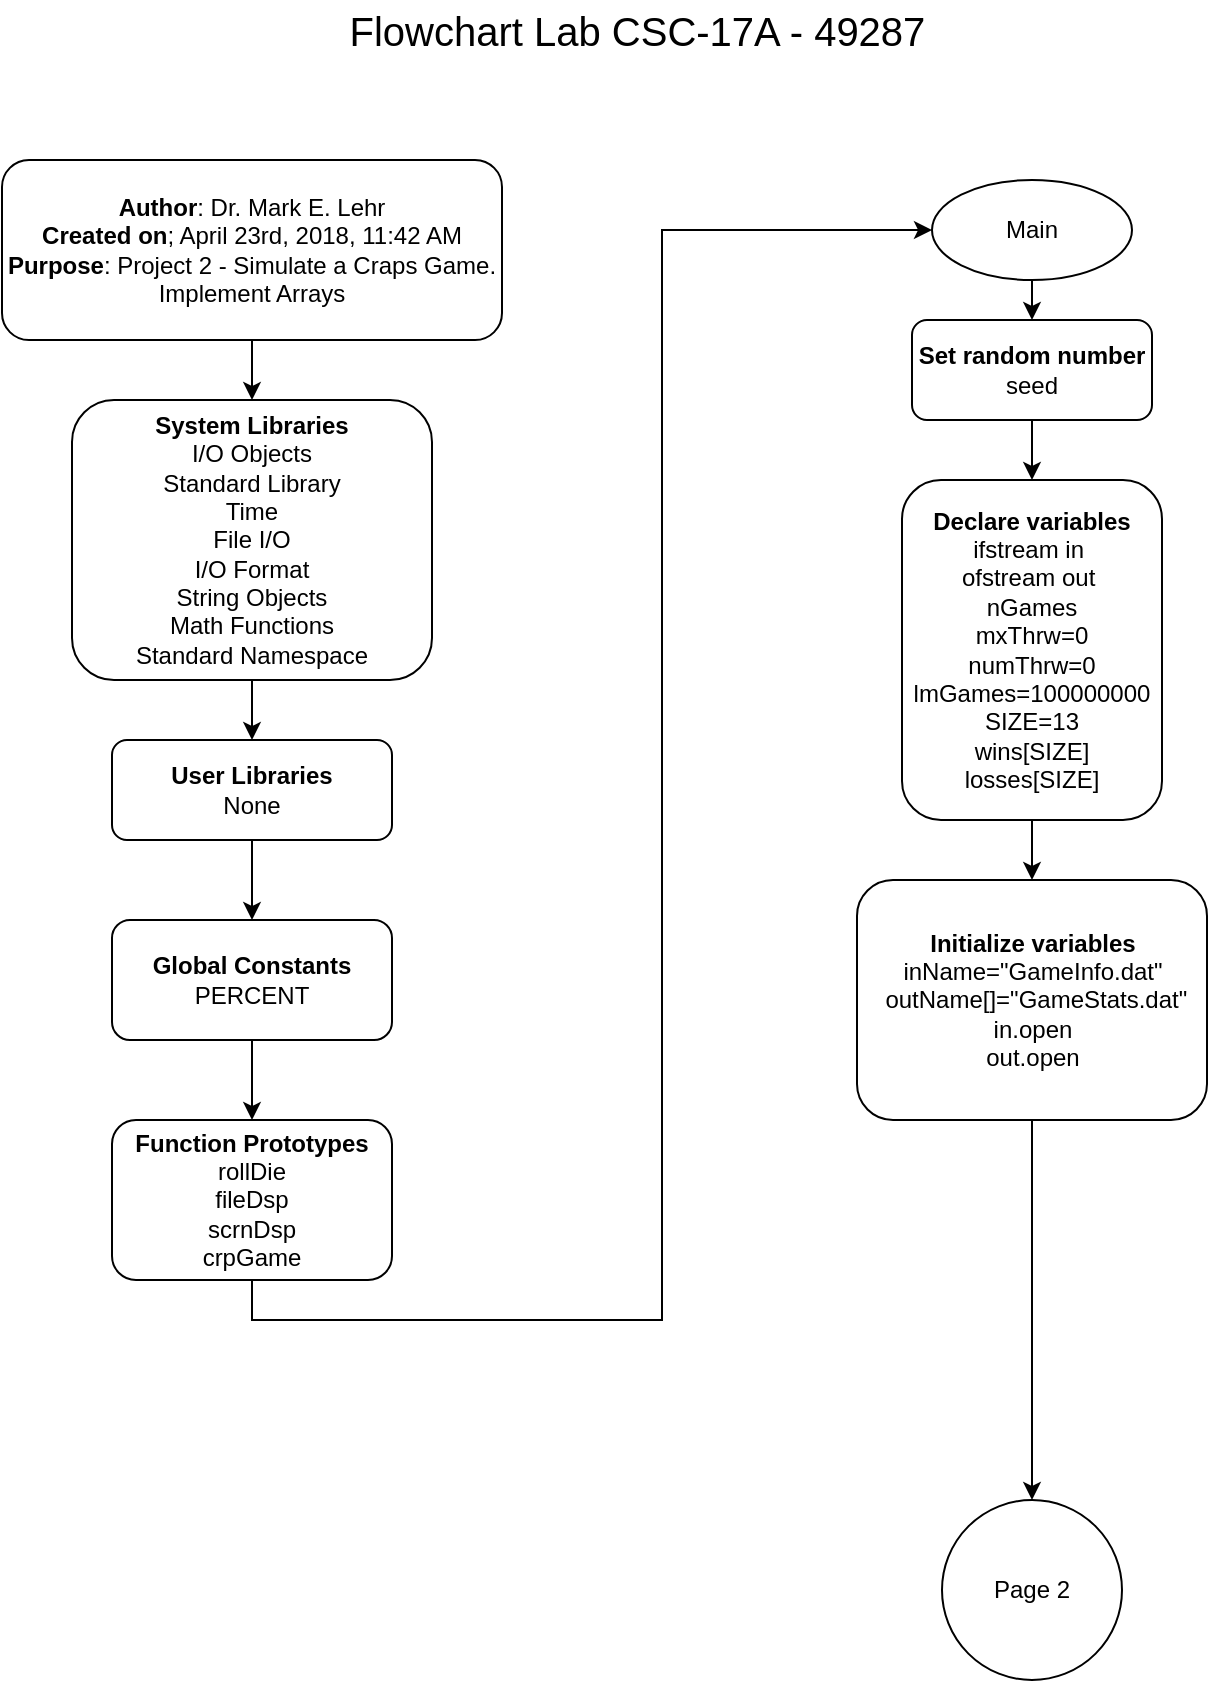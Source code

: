 <mxfile version="13.6.6" type="github" pages="6">
  <diagram id="rDk0wKhwYl1qWFm8uVG5" name="Page-1">
    <mxGraphModel dx="706" dy="556" grid="1" gridSize="10" guides="1" tooltips="1" connect="1" arrows="1" fold="1" page="1" pageScale="1" pageWidth="850" pageHeight="1100" math="0" shadow="0">
      <root>
        <mxCell id="0" />
        <mxCell id="1" parent="0" />
        <mxCell id="wIX2fMuR7Q2BnAWhRWcV-15" style="edgeStyle=orthogonalEdgeStyle;rounded=0;orthogonalLoop=1;jettySize=auto;html=1;exitX=0.5;exitY=1;exitDx=0;exitDy=0;fontSize=20;" edge="1" parent="1" source="wIX2fMuR7Q2BnAWhRWcV-1" target="wIX2fMuR7Q2BnAWhRWcV-9">
          <mxGeometry relative="1" as="geometry" />
        </mxCell>
        <mxCell id="wIX2fMuR7Q2BnAWhRWcV-1" value="&lt;b&gt;System Libraries&lt;/b&gt;&lt;br&gt;I/O Objects&lt;br&gt;Standard Library&lt;br&gt;Time&lt;br&gt;File I/O&lt;br&gt;I/O Format&lt;br&gt;String Objects&lt;br&gt;Math Functions&lt;br&gt;Standard Namespace&lt;br&gt;" style="rounded=1;whiteSpace=wrap;html=1;" vertex="1" parent="1">
          <mxGeometry x="110" y="200" width="180" height="140" as="geometry" />
        </mxCell>
        <mxCell id="wIX2fMuR7Q2BnAWhRWcV-14" style="edgeStyle=orthogonalEdgeStyle;rounded=0;orthogonalLoop=1;jettySize=auto;html=1;exitX=0.5;exitY=1;exitDx=0;exitDy=0;fontSize=20;" edge="1" parent="1" source="wIX2fMuR7Q2BnAWhRWcV-2" target="wIX2fMuR7Q2BnAWhRWcV-1">
          <mxGeometry relative="1" as="geometry" />
        </mxCell>
        <mxCell id="wIX2fMuR7Q2BnAWhRWcV-2" value="&lt;div&gt;&lt;b&gt;Author&lt;/b&gt;: Dr. Mark E. Lehr&lt;/div&gt;&lt;div&gt;&lt;b&gt;Created on&lt;/b&gt;; April 23rd, 2018, 11:42 AM&lt;/div&gt;&lt;div&gt;&lt;b&gt;Purpose&lt;/b&gt;: Project 2 - Simulate a Craps Game.&lt;/div&gt;&lt;div&gt;&lt;span&gt;Implement Arrays&lt;/span&gt;&lt;/div&gt;" style="rounded=1;whiteSpace=wrap;html=1;align=center;" vertex="1" parent="1">
          <mxGeometry x="75" y="80" width="250" height="90" as="geometry" />
        </mxCell>
        <mxCell id="wIX2fMuR7Q2BnAWhRWcV-6" value="Flowchart Lab CSC-17A - 49287&lt;font style=&quot;font-size: 20px;&quot;&gt;&amp;nbsp;&lt;/font&gt;" style="text;html=1;align=center;verticalAlign=middle;resizable=0;points=[];autosize=1;strokeWidth=1;fontSize=20;" vertex="1" parent="1">
          <mxGeometry x="240" width="310" height="30" as="geometry" />
        </mxCell>
        <mxCell id="wIX2fMuR7Q2BnAWhRWcV-16" style="edgeStyle=orthogonalEdgeStyle;rounded=0;orthogonalLoop=1;jettySize=auto;html=1;exitX=0.5;exitY=1;exitDx=0;exitDy=0;fontSize=20;" edge="1" parent="1" source="wIX2fMuR7Q2BnAWhRWcV-9" target="wIX2fMuR7Q2BnAWhRWcV-10">
          <mxGeometry relative="1" as="geometry" />
        </mxCell>
        <mxCell id="wIX2fMuR7Q2BnAWhRWcV-9" value="&lt;b&gt;User Libraries&lt;/b&gt;&lt;br&gt;None" style="rounded=1;whiteSpace=wrap;html=1;" vertex="1" parent="1">
          <mxGeometry x="130" y="370" width="140" height="50" as="geometry" />
        </mxCell>
        <mxCell id="wIX2fMuR7Q2BnAWhRWcV-17" style="edgeStyle=orthogonalEdgeStyle;rounded=0;orthogonalLoop=1;jettySize=auto;html=1;exitX=0.5;exitY=1;exitDx=0;exitDy=0;entryX=0.5;entryY=0;entryDx=0;entryDy=0;fontSize=20;" edge="1" parent="1" source="wIX2fMuR7Q2BnAWhRWcV-10" target="wIX2fMuR7Q2BnAWhRWcV-11">
          <mxGeometry relative="1" as="geometry" />
        </mxCell>
        <mxCell id="wIX2fMuR7Q2BnAWhRWcV-10" value="&lt;b&gt;Global Constants&lt;/b&gt;&lt;br&gt;PERCENT&lt;br&gt;" style="rounded=1;whiteSpace=wrap;html=1;" vertex="1" parent="1">
          <mxGeometry x="130" y="460" width="140" height="60" as="geometry" />
        </mxCell>
        <mxCell id="wIX2fMuR7Q2BnAWhRWcV-22" style="edgeStyle=orthogonalEdgeStyle;rounded=0;orthogonalLoop=1;jettySize=auto;html=1;exitX=0.5;exitY=1;exitDx=0;exitDy=0;entryX=0;entryY=0.5;entryDx=0;entryDy=0;fontSize=12;" edge="1" parent="1" source="wIX2fMuR7Q2BnAWhRWcV-11" target="wIX2fMuR7Q2BnAWhRWcV-18">
          <mxGeometry relative="1" as="geometry" />
        </mxCell>
        <mxCell id="wIX2fMuR7Q2BnAWhRWcV-11" value="&lt;b&gt;Function Prototypes&lt;/b&gt;&lt;br&gt;rollDie&lt;br&gt;fileDsp&lt;br&gt;scrnDsp&lt;br&gt;crpGame" style="rounded=1;whiteSpace=wrap;html=1;" vertex="1" parent="1">
          <mxGeometry x="130" y="560" width="140" height="80" as="geometry" />
        </mxCell>
        <mxCell id="wIX2fMuR7Q2BnAWhRWcV-12" style="edgeStyle=orthogonalEdgeStyle;rounded=0;orthogonalLoop=1;jettySize=auto;html=1;exitX=0.5;exitY=1;exitDx=0;exitDy=0;fontSize=20;" edge="1" parent="1" source="wIX2fMuR7Q2BnAWhRWcV-2" target="wIX2fMuR7Q2BnAWhRWcV-2">
          <mxGeometry relative="1" as="geometry" />
        </mxCell>
        <mxCell id="wIX2fMuR7Q2BnAWhRWcV-13" style="edgeStyle=orthogonalEdgeStyle;rounded=0;orthogonalLoop=1;jettySize=auto;html=1;exitX=0.5;exitY=1;exitDx=0;exitDy=0;fontSize=20;" edge="1" parent="1" source="wIX2fMuR7Q2BnAWhRWcV-2" target="wIX2fMuR7Q2BnAWhRWcV-2">
          <mxGeometry relative="1" as="geometry" />
        </mxCell>
        <mxCell id="wIX2fMuR7Q2BnAWhRWcV-23" style="edgeStyle=orthogonalEdgeStyle;rounded=0;orthogonalLoop=1;jettySize=auto;html=1;exitX=0.5;exitY=1;exitDx=0;exitDy=0;entryX=0.5;entryY=0;entryDx=0;entryDy=0;fontSize=12;" edge="1" parent="1" source="wIX2fMuR7Q2BnAWhRWcV-18" target="wIX2fMuR7Q2BnAWhRWcV-20">
          <mxGeometry relative="1" as="geometry" />
        </mxCell>
        <mxCell id="wIX2fMuR7Q2BnAWhRWcV-18" value="Main" style="ellipse;whiteSpace=wrap;html=1;strokeWidth=1;fontSize=12;" vertex="1" parent="1">
          <mxGeometry x="540" y="90" width="100" height="50" as="geometry" />
        </mxCell>
        <mxCell id="wIX2fMuR7Q2BnAWhRWcV-27" style="edgeStyle=orthogonalEdgeStyle;rounded=0;orthogonalLoop=1;jettySize=auto;html=1;exitX=0.5;exitY=1;exitDx=0;exitDy=0;fontSize=12;" edge="1" parent="1" source="wIX2fMuR7Q2BnAWhRWcV-19" target="wIX2fMuR7Q2BnAWhRWcV-26">
          <mxGeometry relative="1" as="geometry" />
        </mxCell>
        <mxCell id="wIX2fMuR7Q2BnAWhRWcV-19" value="&lt;b&gt;Declare variables&lt;/b&gt;&lt;br&gt;ifstream in&amp;nbsp;&lt;br&gt;ofstream out&amp;nbsp;&lt;br&gt;nGames&lt;br&gt;mxThrw=0&lt;br&gt;numThrw=0&lt;br&gt;lmGames=100000000&lt;br&gt;SIZE=13&lt;br&gt;wins[SIZE]&lt;br&gt;losses[SIZE]" style="rounded=1;whiteSpace=wrap;html=1;strokeWidth=1;fontSize=12;" vertex="1" parent="1">
          <mxGeometry x="525" y="240" width="130" height="170" as="geometry" />
        </mxCell>
        <mxCell id="wIX2fMuR7Q2BnAWhRWcV-24" style="edgeStyle=orthogonalEdgeStyle;rounded=0;orthogonalLoop=1;jettySize=auto;html=1;exitX=0.5;exitY=1;exitDx=0;exitDy=0;fontSize=12;" edge="1" parent="1" source="wIX2fMuR7Q2BnAWhRWcV-20" target="wIX2fMuR7Q2BnAWhRWcV-19">
          <mxGeometry relative="1" as="geometry" />
        </mxCell>
        <mxCell id="wIX2fMuR7Q2BnAWhRWcV-20" value="&lt;b&gt;Set random number&lt;/b&gt; seed" style="rounded=1;whiteSpace=wrap;html=1;strokeWidth=1;fontSize=12;" vertex="1" parent="1">
          <mxGeometry x="530" y="160" width="120" height="50" as="geometry" />
        </mxCell>
        <mxCell id="wIX2fMuR7Q2BnAWhRWcV-34" style="edgeStyle=orthogonalEdgeStyle;rounded=0;orthogonalLoop=1;jettySize=auto;html=1;exitX=0.5;exitY=1;exitDx=0;exitDy=0;fontSize=12;" edge="1" parent="1" source="wIX2fMuR7Q2BnAWhRWcV-26" target="wIX2fMuR7Q2BnAWhRWcV-32">
          <mxGeometry relative="1" as="geometry" />
        </mxCell>
        <mxCell id="wIX2fMuR7Q2BnAWhRWcV-26" value="&lt;b&gt;Initialize variables&lt;/b&gt;&lt;br&gt;inName=&quot;GameInfo.dat&quot;&lt;br&gt;&amp;nbsp;outName[]=&quot;GameStats.dat&quot;&lt;br&gt;in.open&lt;br&gt;out.open" style="rounded=1;whiteSpace=wrap;html=1;strokeWidth=1;fontSize=12;" vertex="1" parent="1">
          <mxGeometry x="502.5" y="440" width="175" height="120" as="geometry" />
        </mxCell>
        <mxCell id="wIX2fMuR7Q2BnAWhRWcV-32" value="Page 2" style="ellipse;whiteSpace=wrap;html=1;aspect=fixed;strokeWidth=1;fontSize=12;" vertex="1" parent="1">
          <mxGeometry x="545" y="750" width="90" height="90" as="geometry" />
        </mxCell>
        <mxCell id="wIX2fMuR7Q2BnAWhRWcV-33" style="edgeStyle=orthogonalEdgeStyle;rounded=0;orthogonalLoop=1;jettySize=auto;html=1;exitX=0.5;exitY=1;exitDx=0;exitDy=0;fontSize=12;" edge="1" parent="1" source="wIX2fMuR7Q2BnAWhRWcV-26" target="wIX2fMuR7Q2BnAWhRWcV-26">
          <mxGeometry relative="1" as="geometry" />
        </mxCell>
      </root>
    </mxGraphModel>
  </diagram>
  <diagram id="UjQY3oIlVXIzo16xMR-A" name="Page-2">
    <mxGraphModel dx="600" dy="473" grid="1" gridSize="10" guides="1" tooltips="1" connect="1" arrows="1" fold="1" page="1" pageScale="1" pageWidth="850" pageHeight="1100" math="0" shadow="0">
      <root>
        <mxCell id="nYJBmVFA5AGcZIYMHD0S-0" />
        <mxCell id="nYJBmVFA5AGcZIYMHD0S-1" parent="nYJBmVFA5AGcZIYMHD0S-0" />
        <mxCell id="nYJBmVFA5AGcZIYMHD0S-9" style="edgeStyle=orthogonalEdgeStyle;rounded=0;orthogonalLoop=1;jettySize=auto;html=1;exitX=0.5;exitY=1;exitDx=0;exitDy=0;fontSize=20;" edge="1" parent="nYJBmVFA5AGcZIYMHD0S-1" source="nYJBmVFA5AGcZIYMHD0S-2" target="nYJBmVFA5AGcZIYMHD0S-7">
          <mxGeometry relative="1" as="geometry" />
        </mxCell>
        <mxCell id="nYJBmVFA5AGcZIYMHD0S-2" value="Page 2" style="ellipse;whiteSpace=wrap;html=1;aspect=fixed;strokeWidth=1;fontSize=12;" vertex="1" parent="nYJBmVFA5AGcZIYMHD0S-1">
          <mxGeometry x="100" y="70" width="80" height="80" as="geometry" />
        </mxCell>
        <mxCell id="nYJBmVFA5AGcZIYMHD0S-3" value="While Loop and Ternary Operator" style="text;html=1;align=center;verticalAlign=middle;resizable=0;points=[];autosize=1;fontSize=20;" vertex="1" parent="nYJBmVFA5AGcZIYMHD0S-1">
          <mxGeometry x="230" y="35" width="310" height="30" as="geometry" />
        </mxCell>
        <mxCell id="nYJBmVFA5AGcZIYMHD0S-11" style="edgeStyle=orthogonalEdgeStyle;rounded=0;orthogonalLoop=1;jettySize=auto;html=1;exitX=1;exitY=0.5;exitDx=0;exitDy=0;entryX=0;entryY=0.5;entryDx=0;entryDy=0;fontSize=20;" edge="1" parent="nYJBmVFA5AGcZIYMHD0S-1" source="nYJBmVFA5AGcZIYMHD0S-7" target="nYJBmVFA5AGcZIYMHD0S-8">
          <mxGeometry relative="1" as="geometry" />
        </mxCell>
        <mxCell id="nYJBmVFA5AGcZIYMHD0S-22" style="edgeStyle=orthogonalEdgeStyle;rounded=0;orthogonalLoop=1;jettySize=auto;html=1;fontSize=20;" edge="1" parent="nYJBmVFA5AGcZIYMHD0S-1" source="nYJBmVFA5AGcZIYMHD0S-7" target="nYJBmVFA5AGcZIYMHD0S-21">
          <mxGeometry relative="1" as="geometry" />
        </mxCell>
        <mxCell id="nYJBmVFA5AGcZIYMHD0S-7" value="in&amp;gt;&amp;gt;nGames" style="rhombus;whiteSpace=wrap;html=1;strokeWidth=1;fontSize=12;" vertex="1" parent="nYJBmVFA5AGcZIYMHD0S-1">
          <mxGeometry x="85" y="240" width="110" height="60" as="geometry" />
        </mxCell>
        <mxCell id="nYJBmVFA5AGcZIYMHD0S-17" style="edgeStyle=orthogonalEdgeStyle;rounded=0;orthogonalLoop=1;jettySize=auto;html=1;exitX=1;exitY=0.5;exitDx=0;exitDy=0;entryX=0;entryY=0.5;entryDx=0;entryDy=0;fontSize=20;" edge="1" parent="nYJBmVFA5AGcZIYMHD0S-1" source="nYJBmVFA5AGcZIYMHD0S-8" target="nYJBmVFA5AGcZIYMHD0S-15">
          <mxGeometry relative="1" as="geometry" />
        </mxCell>
        <mxCell id="nYJBmVFA5AGcZIYMHD0S-18" style="edgeStyle=orthogonalEdgeStyle;rounded=0;orthogonalLoop=1;jettySize=auto;html=1;exitX=0.5;exitY=1;exitDx=0;exitDy=0;fontSize=20;" edge="1" parent="nYJBmVFA5AGcZIYMHD0S-1" source="nYJBmVFA5AGcZIYMHD0S-8" target="nYJBmVFA5AGcZIYMHD0S-16">
          <mxGeometry relative="1" as="geometry" />
        </mxCell>
        <mxCell id="nYJBmVFA5AGcZIYMHD0S-8" value="nGames&amp;gt;lmGames" style="rhombus;whiteSpace=wrap;html=1;strokeWidth=1;fontSize=12;" vertex="1" parent="nYJBmVFA5AGcZIYMHD0S-1">
          <mxGeometry x="240" y="230" width="130" height="80" as="geometry" />
        </mxCell>
        <mxCell id="nYJBmVFA5AGcZIYMHD0S-12" value="&lt;font style=&quot;font-size: 12px&quot;&gt;True&lt;/font&gt;" style="text;html=1;align=center;verticalAlign=middle;resizable=0;points=[];autosize=1;fontSize=20;" vertex="1" parent="nYJBmVFA5AGcZIYMHD0S-1">
          <mxGeometry x="200" y="235" width="40" height="30" as="geometry" />
        </mxCell>
        <mxCell id="nYJBmVFA5AGcZIYMHD0S-19" style="edgeStyle=orthogonalEdgeStyle;rounded=0;orthogonalLoop=1;jettySize=auto;html=1;exitX=1;exitY=0.5;exitDx=0;exitDy=0;entryX=0.5;entryY=0;entryDx=0;entryDy=0;fontSize=20;" edge="1" parent="nYJBmVFA5AGcZIYMHD0S-1" source="nYJBmVFA5AGcZIYMHD0S-15" target="nYJBmVFA5AGcZIYMHD0S-7">
          <mxGeometry relative="1" as="geometry">
            <Array as="points">
              <mxPoint x="550" y="270" />
              <mxPoint x="550" y="220" />
              <mxPoint x="140" y="220" />
            </Array>
          </mxGeometry>
        </mxCell>
        <mxCell id="nYJBmVFA5AGcZIYMHD0S-15" value="&lt;font style=&quot;font-size: 12px&quot;&gt;&lt;font style=&quot;font-size: 12px&quot;&gt;nGam&lt;/font&gt;&lt;font style=&quot;font-size: 12px&quot;&gt;es=lmGames&lt;/font&gt;&lt;/font&gt;" style="rounded=1;whiteSpace=wrap;html=1;strokeWidth=1;fontSize=20;align=center;" vertex="1" parent="nYJBmVFA5AGcZIYMHD0S-1">
          <mxGeometry x="410" y="245" width="120" height="50" as="geometry" />
        </mxCell>
        <mxCell id="nYJBmVFA5AGcZIYMHD0S-20" style="edgeStyle=orthogonalEdgeStyle;rounded=0;orthogonalLoop=1;jettySize=auto;html=1;exitX=0.5;exitY=1;exitDx=0;exitDy=0;fontSize=20;" edge="1" parent="nYJBmVFA5AGcZIYMHD0S-1" source="nYJBmVFA5AGcZIYMHD0S-16">
          <mxGeometry relative="1" as="geometry">
            <mxPoint x="140" y="240" as="targetPoint" />
            <Array as="points">
              <mxPoint x="305" y="420" />
              <mxPoint x="560" y="420" />
              <mxPoint x="560" y="210" />
              <mxPoint x="140" y="210" />
            </Array>
          </mxGeometry>
        </mxCell>
        <mxCell id="nYJBmVFA5AGcZIYMHD0S-16" value="&lt;font style=&quot;font-size: 12px&quot;&gt;&lt;font style=&quot;font-size: 12px&quot;&gt;nGam&lt;/font&gt;&lt;font style=&quot;font-size: 12px&quot;&gt;es=nGames&lt;/font&gt;&lt;/font&gt;" style="rounded=1;whiteSpace=wrap;html=1;strokeWidth=1;fontSize=20;align=center;" vertex="1" parent="nYJBmVFA5AGcZIYMHD0S-1">
          <mxGeometry x="245" y="350" width="120" height="50" as="geometry" />
        </mxCell>
        <mxCell id="nYJBmVFA5AGcZIYMHD0S-21" value="&lt;span style=&quot;font-size: 12px&quot;&gt;&lt;b&gt;Start Time&lt;/b&gt;&lt;br&gt;beg=time(0)&lt;br&gt;&lt;/span&gt;" style="rounded=1;whiteSpace=wrap;html=1;strokeWidth=1;fontSize=20;align=center;" vertex="1" parent="nYJBmVFA5AGcZIYMHD0S-1">
          <mxGeometry x="80" y="340" width="120" height="50" as="geometry" />
        </mxCell>
        <mxCell id="SG5OGKs7f7bMEBc9oNyf-1" style="edgeStyle=orthogonalEdgeStyle;rounded=0;orthogonalLoop=1;jettySize=auto;html=1;exitX=0.5;exitY=1;exitDx=0;exitDy=0;fontSize=12;" edge="1" parent="nYJBmVFA5AGcZIYMHD0S-1" source="nYJBmVFA5AGcZIYMHD0S-23" target="SG5OGKs7f7bMEBc9oNyf-0">
          <mxGeometry relative="1" as="geometry" />
        </mxCell>
        <mxCell id="nYJBmVFA5AGcZIYMHD0S-23" value="&lt;font style=&quot;font-size: 12px&quot;&gt;&lt;b&gt;Call Function&lt;/b&gt;&lt;br&gt;crpGame&lt;/font&gt;" style="rounded=1;whiteSpace=wrap;html=1;strokeWidth=1;fontSize=20;align=center;" vertex="1" parent="nYJBmVFA5AGcZIYMHD0S-1">
          <mxGeometry x="80" y="420" width="120" height="50" as="geometry" />
        </mxCell>
        <mxCell id="nYJBmVFA5AGcZIYMHD0S-24" style="edgeStyle=orthogonalEdgeStyle;rounded=0;orthogonalLoop=1;jettySize=auto;html=1;exitX=0.5;exitY=1;exitDx=0;exitDy=0;fontSize=20;" edge="1" parent="nYJBmVFA5AGcZIYMHD0S-1" source="nYJBmVFA5AGcZIYMHD0S-21" target="nYJBmVFA5AGcZIYMHD0S-21">
          <mxGeometry relative="1" as="geometry" />
        </mxCell>
        <mxCell id="nYJBmVFA5AGcZIYMHD0S-25" style="edgeStyle=orthogonalEdgeStyle;rounded=0;orthogonalLoop=1;jettySize=auto;html=1;exitX=0.5;exitY=1;exitDx=0;exitDy=0;fontSize=20;" edge="1" parent="nYJBmVFA5AGcZIYMHD0S-1" source="nYJBmVFA5AGcZIYMHD0S-21" target="nYJBmVFA5AGcZIYMHD0S-23">
          <mxGeometry relative="1" as="geometry" />
        </mxCell>
        <mxCell id="pS5SBh9Eng2EGInvZzlD-2" style="edgeStyle=orthogonalEdgeStyle;rounded=0;orthogonalLoop=1;jettySize=auto;html=1;exitX=0.5;exitY=1;exitDx=0;exitDy=0;fontSize=20;" edge="1" parent="nYJBmVFA5AGcZIYMHD0S-1" source="nYJBmVFA5AGcZIYMHD0S-2" target="nYJBmVFA5AGcZIYMHD0S-2">
          <mxGeometry relative="1" as="geometry" />
        </mxCell>
        <mxCell id="pS5SBh9Eng2EGInvZzlD-3" style="edgeStyle=orthogonalEdgeStyle;rounded=0;orthogonalLoop=1;jettySize=auto;html=1;exitX=0.5;exitY=1;exitDx=0;exitDy=0;fontSize=20;" edge="1" parent="nYJBmVFA5AGcZIYMHD0S-1">
          <mxGeometry relative="1" as="geometry">
            <mxPoint x="150" y="160" as="sourcePoint" />
            <mxPoint x="150" y="160" as="targetPoint" />
          </mxGeometry>
        </mxCell>
        <mxCell id="SG5OGKs7f7bMEBc9oNyf-3" style="edgeStyle=orthogonalEdgeStyle;rounded=0;orthogonalLoop=1;jettySize=auto;html=1;exitX=0.5;exitY=1;exitDx=0;exitDy=0;fontSize=12;" edge="1" parent="nYJBmVFA5AGcZIYMHD0S-1" source="SG5OGKs7f7bMEBc9oNyf-0" target="SG5OGKs7f7bMEBc9oNyf-2">
          <mxGeometry relative="1" as="geometry" />
        </mxCell>
        <mxCell id="SG5OGKs7f7bMEBc9oNyf-0" value="&lt;span style=&quot;font-size: 12px&quot;&gt;&lt;b&gt;End Time&lt;/b&gt;&lt;br&gt;end=time(0)&lt;br&gt;&lt;/span&gt;" style="rounded=1;whiteSpace=wrap;html=1;strokeWidth=1;fontSize=20;align=center;" vertex="1" parent="nYJBmVFA5AGcZIYMHD0S-1">
          <mxGeometry x="80" y="500" width="120" height="50" as="geometry" />
        </mxCell>
        <mxCell id="SG5OGKs7f7bMEBc9oNyf-5" style="edgeStyle=orthogonalEdgeStyle;rounded=0;orthogonalLoop=1;jettySize=auto;html=1;exitX=0.5;exitY=1;exitDx=0;exitDy=0;fontSize=12;" edge="1" parent="nYJBmVFA5AGcZIYMHD0S-1" source="SG5OGKs7f7bMEBc9oNyf-2" target="SG5OGKs7f7bMEBc9oNyf-4">
          <mxGeometry relative="1" as="geometry" />
        </mxCell>
        <mxCell id="SG5OGKs7f7bMEBc9oNyf-2" value="&lt;b&gt;Output Time to Play Games&lt;/b&gt;&lt;br&gt;end-beg" style="shape=parallelogram;perimeter=parallelogramPerimeter;whiteSpace=wrap;html=1;fixedSize=1;strokeWidth=1;fontSize=12;align=center;" vertex="1" parent="nYJBmVFA5AGcZIYMHD0S-1">
          <mxGeometry x="65" y="580" width="150" height="60" as="geometry" />
        </mxCell>
        <mxCell id="clyaGQf8q4Ftov6gW488-2" style="edgeStyle=orthogonalEdgeStyle;rounded=0;orthogonalLoop=1;jettySize=auto;html=1;exitX=0.5;exitY=1;exitDx=0;exitDy=0;fontSize=12;" edge="1" parent="nYJBmVFA5AGcZIYMHD0S-1" source="SG5OGKs7f7bMEBc9oNyf-4" target="clyaGQf8q4Ftov6gW488-0">
          <mxGeometry relative="1" as="geometry" />
        </mxCell>
        <mxCell id="SG5OGKs7f7bMEBc9oNyf-4" value="&lt;font style=&quot;font-size: 12px&quot;&gt;&lt;b&gt;Call Function&lt;/b&gt;&lt;br&gt;scrnDsp&lt;br&gt;&lt;/font&gt;" style="rounded=1;whiteSpace=wrap;html=1;strokeWidth=1;fontSize=20;align=center;" vertex="1" parent="nYJBmVFA5AGcZIYMHD0S-1">
          <mxGeometry x="80" y="670" width="120" height="50" as="geometry" />
        </mxCell>
        <mxCell id="clyaGQf8q4Ftov6gW488-4" style="edgeStyle=orthogonalEdgeStyle;rounded=0;orthogonalLoop=1;jettySize=auto;html=1;exitX=0.5;exitY=1;exitDx=0;exitDy=0;fontSize=12;" edge="1" parent="nYJBmVFA5AGcZIYMHD0S-1" source="clyaGQf8q4Ftov6gW488-0" target="clyaGQf8q4Ftov6gW488-3">
          <mxGeometry relative="1" as="geometry" />
        </mxCell>
        <mxCell id="clyaGQf8q4Ftov6gW488-0" value="&lt;b&gt;Output Time to Play Games&lt;/b&gt;&lt;br&gt;end-beg" style="shape=parallelogram;perimeter=parallelogramPerimeter;whiteSpace=wrap;html=1;fixedSize=1;strokeWidth=1;fontSize=12;align=center;" vertex="1" parent="nYJBmVFA5AGcZIYMHD0S-1">
          <mxGeometry x="65" y="740" width="150" height="60" as="geometry" />
        </mxCell>
        <mxCell id="clyaGQf8q4Ftov6gW488-1" style="edgeStyle=orthogonalEdgeStyle;rounded=0;orthogonalLoop=1;jettySize=auto;html=1;exitX=0.5;exitY=1;exitDx=0;exitDy=0;fontSize=12;" edge="1" parent="nYJBmVFA5AGcZIYMHD0S-1" source="SG5OGKs7f7bMEBc9oNyf-4" target="SG5OGKs7f7bMEBc9oNyf-4">
          <mxGeometry relative="1" as="geometry" />
        </mxCell>
        <mxCell id="clyaGQf8q4Ftov6gW488-3" value="&lt;font style=&quot;font-size: 12px&quot;&gt;&lt;b&gt;Call Function&lt;/b&gt;&lt;br&gt;fileDsp&lt;br&gt;&lt;/font&gt;" style="rounded=1;whiteSpace=wrap;html=1;strokeWidth=1;fontSize=20;align=center;" vertex="1" parent="nYJBmVFA5AGcZIYMHD0S-1">
          <mxGeometry x="80" y="830" width="120" height="50" as="geometry" />
        </mxCell>
      </root>
    </mxGraphModel>
  </diagram>
  <diagram id="UKhPSqeenCXHEeXm4OdR" name="Page-3">
    <mxGraphModel dx="600" dy="473" grid="1" gridSize="10" guides="1" tooltips="1" connect="1" arrows="1" fold="1" page="1" pageScale="1" pageWidth="850" pageHeight="1100" math="0" shadow="0">
      <root>
        <mxCell id="kKkFytZNegTdZgUZcAA4-0" />
        <mxCell id="kKkFytZNegTdZgUZcAA4-1" parent="kKkFytZNegTdZgUZcAA4-0" />
        <mxCell id="2WaI40sEYXGKSJgLGtAs-0" value="crpGame Function" style="text;html=1;align=center;verticalAlign=middle;resizable=0;points=[];autosize=1;fontSize=20;" vertex="1" parent="kKkFytZNegTdZgUZcAA4-1">
          <mxGeometry x="335" y="25" width="180" height="30" as="geometry" />
        </mxCell>
        <mxCell id="as9LraDl7ODYi3Id9Hsg-3" style="edgeStyle=orthogonalEdgeStyle;rounded=0;orthogonalLoop=1;jettySize=auto;html=1;exitX=0.5;exitY=1;exitDx=0;exitDy=0;fontSize=20;" edge="1" parent="kKkFytZNegTdZgUZcAA4-1" source="2WaI40sEYXGKSJgLGtAs-1" target="as9LraDl7ODYi3Id9Hsg-0">
          <mxGeometry relative="1" as="geometry" />
        </mxCell>
        <mxCell id="2WaI40sEYXGKSJgLGtAs-1" value="crpGame" style="ellipse;whiteSpace=wrap;html=1;aspect=fixed;strokeWidth=1;fontSize=12;" vertex="1" parent="kKkFytZNegTdZgUZcAA4-1">
          <mxGeometry x="100" y="120" width="80" height="80" as="geometry" />
        </mxCell>
        <mxCell id="as9LraDl7ODYi3Id9Hsg-4" style="edgeStyle=orthogonalEdgeStyle;rounded=0;orthogonalLoop=1;jettySize=auto;html=1;exitX=0.5;exitY=1;exitDx=0;exitDy=0;fontSize=20;" edge="1" parent="kKkFytZNegTdZgUZcAA4-1" source="as9LraDl7ODYi3Id9Hsg-0" target="as9LraDl7ODYi3Id9Hsg-1">
          <mxGeometry relative="1" as="geometry" />
        </mxCell>
        <mxCell id="as9LraDl7ODYi3Id9Hsg-0" value="&lt;font style=&quot;font-size: 12px&quot;&gt;&lt;b&gt;Declare and Initialize in For Loop&lt;/b&gt;&lt;br&gt;game=1&lt;br&gt;&lt;/font&gt;" style="rounded=1;whiteSpace=wrap;html=1;strokeWidth=1;fontSize=20;align=center;" vertex="1" parent="kKkFytZNegTdZgUZcAA4-1">
          <mxGeometry x="65" y="230" width="150" height="70" as="geometry" />
        </mxCell>
        <mxCell id="as9LraDl7ODYi3Id9Hsg-9" style="edgeStyle=orthogonalEdgeStyle;rounded=0;orthogonalLoop=1;jettySize=auto;html=1;exitX=0.5;exitY=1;exitDx=0;exitDy=0;fontSize=20;" edge="1" parent="kKkFytZNegTdZgUZcAA4-1" source="as9LraDl7ODYi3Id9Hsg-1" target="as9LraDl7ODYi3Id9Hsg-8">
          <mxGeometry relative="1" as="geometry" />
        </mxCell>
        <mxCell id="as9LraDl7ODYi3Id9Hsg-18" style="edgeStyle=orthogonalEdgeStyle;rounded=0;orthogonalLoop=1;jettySize=auto;html=1;exitX=1;exitY=0.5;exitDx=0;exitDy=0;entryX=0;entryY=0.5;entryDx=0;entryDy=0;fontSize=20;" edge="1" parent="kKkFytZNegTdZgUZcAA4-1" source="as9LraDl7ODYi3Id9Hsg-1" target="as9LraDl7ODYi3Id9Hsg-7">
          <mxGeometry relative="1" as="geometry" />
        </mxCell>
        <mxCell id="as9LraDl7ODYi3Id9Hsg-1" value="&lt;font size=&quot;1&quot;&gt;game&amp;lt;=ngames&lt;/font&gt;" style="rhombus;whiteSpace=wrap;html=1;strokeWidth=1;fontSize=20;align=center;" vertex="1" parent="kKkFytZNegTdZgUZcAA4-1">
          <mxGeometry x="85" y="360" width="110" height="90" as="geometry" />
        </mxCell>
        <mxCell id="as9LraDl7ODYi3Id9Hsg-5" value="&lt;span style=&quot;font-size: 12px&quot;&gt;True&lt;/span&gt;" style="text;html=1;align=center;verticalAlign=middle;resizable=0;points=[];autosize=1;fontSize=20;" vertex="1" parent="kKkFytZNegTdZgUZcAA4-1">
          <mxGeometry x="175" y="365" width="40" height="30" as="geometry" />
        </mxCell>
        <mxCell id="as9LraDl7ODYi3Id9Hsg-6" value="&lt;font style=&quot;font-size: 12px&quot;&gt;False&lt;/font&gt;" style="text;html=1;align=center;verticalAlign=middle;resizable=0;points=[];autosize=1;fontSize=20;" vertex="1" parent="kKkFytZNegTdZgUZcAA4-1">
          <mxGeometry x="65" y="490" width="50" height="30" as="geometry" />
        </mxCell>
        <mxCell id="as9LraDl7ODYi3Id9Hsg-11" value="" style="edgeStyle=orthogonalEdgeStyle;rounded=0;orthogonalLoop=1;jettySize=auto;html=1;fontSize=20;" edge="1" parent="kKkFytZNegTdZgUZcAA4-1" source="as9LraDl7ODYi3Id9Hsg-7" target="as9LraDl7ODYi3Id9Hsg-10">
          <mxGeometry relative="1" as="geometry" />
        </mxCell>
        <mxCell id="as9LraDl7ODYi3Id9Hsg-7" value="&lt;font style=&quot;font-size: 12px&quot;&gt;&lt;b&gt;Declare Variables&lt;/b&gt;&lt;br&gt;gmThrw=1&lt;br&gt;&lt;/font&gt;" style="rounded=1;whiteSpace=wrap;html=1;strokeWidth=1;fontSize=20;align=center;" vertex="1" parent="kKkFytZNegTdZgUZcAA4-1">
          <mxGeometry x="245" y="345" width="150" height="70" as="geometry" />
        </mxCell>
        <mxCell id="as9LraDl7ODYi3Id9Hsg-8" value="Return to Main" style="ellipse;whiteSpace=wrap;html=1;aspect=fixed;strokeWidth=1;fontSize=12;" vertex="1" parent="kKkFytZNegTdZgUZcAA4-1">
          <mxGeometry x="100" y="550" width="80" height="80" as="geometry" />
        </mxCell>
        <mxCell id="as9LraDl7ODYi3Id9Hsg-21" style="edgeStyle=orthogonalEdgeStyle;rounded=0;orthogonalLoop=1;jettySize=auto;html=1;exitX=1;exitY=0.5;exitDx=0;exitDy=0;entryX=0;entryY=0.5;entryDx=0;entryDy=0;fontSize=20;" edge="1" parent="kKkFytZNegTdZgUZcAA4-1" source="as9LraDl7ODYi3Id9Hsg-10" target="as9LraDl7ODYi3Id9Hsg-13">
          <mxGeometry relative="1" as="geometry" />
        </mxCell>
        <mxCell id="as9LraDl7ODYi3Id9Hsg-10" value="&lt;font style=&quot;font-size: 12px&quot;&gt;&lt;b&gt;Set Vaiable Equal to Output of rollDie Function&lt;/b&gt;&lt;br&gt;sum1=rollDie&lt;br&gt;&lt;/font&gt;" style="rounded=1;whiteSpace=wrap;html=1;strokeWidth=1;fontSize=20;align=center;" vertex="1" parent="kKkFytZNegTdZgUZcAA4-1">
          <mxGeometry x="245" y="440" width="160" height="80" as="geometry" />
        </mxCell>
        <mxCell id="as9LraDl7ODYi3Id9Hsg-22" style="edgeStyle=orthogonalEdgeStyle;rounded=0;orthogonalLoop=1;jettySize=auto;html=1;exitX=0.5;exitY=1;exitDx=0;exitDy=0;fontSize=20;" edge="1" parent="kKkFytZNegTdZgUZcAA4-1" source="as9LraDl7ODYi3Id9Hsg-13" target="as9LraDl7ODYi3Id9Hsg-16">
          <mxGeometry relative="1" as="geometry" />
        </mxCell>
        <mxCell id="as9LraDl7ODYi3Id9Hsg-45" style="edgeStyle=orthogonalEdgeStyle;rounded=0;orthogonalLoop=1;jettySize=auto;html=1;exitX=1;exitY=0.5;exitDx=0;exitDy=0;entryX=0.5;entryY=0;entryDx=0;entryDy=0;fontSize=12;" edge="1" parent="kKkFytZNegTdZgUZcAA4-1" source="as9LraDl7ODYi3Id9Hsg-13" target="as9LraDl7ODYi3Id9Hsg-44">
          <mxGeometry relative="1" as="geometry" />
        </mxCell>
        <mxCell id="as9LraDl7ODYi3Id9Hsg-13" value="&lt;font style=&quot;font-size: 12px&quot;&gt;sum1==7&lt;/font&gt;" style="rhombus;whiteSpace=wrap;html=1;strokeWidth=1;fontSize=20;align=center;" vertex="1" parent="kKkFytZNegTdZgUZcAA4-1">
          <mxGeometry x="510" y="90" width="110" height="90" as="geometry" />
        </mxCell>
        <mxCell id="as9LraDl7ODYi3Id9Hsg-24" style="edgeStyle=orthogonalEdgeStyle;rounded=0;orthogonalLoop=1;jettySize=auto;html=1;exitX=0.5;exitY=1;exitDx=0;exitDy=0;fontSize=20;" edge="1" parent="kKkFytZNegTdZgUZcAA4-1" source="as9LraDl7ODYi3Id9Hsg-14" target="as9LraDl7ODYi3Id9Hsg-17">
          <mxGeometry relative="1" as="geometry" />
        </mxCell>
        <mxCell id="as9LraDl7ODYi3Id9Hsg-48" style="edgeStyle=orthogonalEdgeStyle;rounded=0;orthogonalLoop=1;jettySize=auto;html=1;exitX=1;exitY=0.5;exitDx=0;exitDy=0;fontSize=12;" edge="1" parent="kKkFytZNegTdZgUZcAA4-1" source="as9LraDl7ODYi3Id9Hsg-14" target="as9LraDl7ODYi3Id9Hsg-44">
          <mxGeometry relative="1" as="geometry" />
        </mxCell>
        <mxCell id="as9LraDl7ODYi3Id9Hsg-14" value="&lt;font style=&quot;font-size: 12px&quot;&gt;sum1==2&lt;/font&gt;" style="rhombus;whiteSpace=wrap;html=1;strokeWidth=1;fontSize=20;align=center;" vertex="1" parent="kKkFytZNegTdZgUZcAA4-1">
          <mxGeometry x="510" y="325" width="110" height="90" as="geometry" />
        </mxCell>
        <mxCell id="as9LraDl7ODYi3Id9Hsg-29" style="edgeStyle=orthogonalEdgeStyle;rounded=0;orthogonalLoop=1;jettySize=auto;html=1;exitX=0;exitY=0.5;exitDx=0;exitDy=0;entryX=0.5;entryY=0;entryDx=0;entryDy=0;fontSize=20;" edge="1" parent="kKkFytZNegTdZgUZcAA4-1" source="as9LraDl7ODYi3Id9Hsg-15" target="as9LraDl7ODYi3Id9Hsg-28">
          <mxGeometry relative="1" as="geometry" />
        </mxCell>
        <mxCell id="as9LraDl7ODYi3Id9Hsg-15" value="&lt;span style=&quot;font-size: 12px;&quot;&gt;sum1==12&lt;/span&gt;" style="rhombus;whiteSpace=wrap;html=1;strokeWidth=1;fontSize=12;align=center;" vertex="1" parent="kKkFytZNegTdZgUZcAA4-1">
          <mxGeometry x="510" y="560" width="110" height="90" as="geometry" />
        </mxCell>
        <mxCell id="as9LraDl7ODYi3Id9Hsg-23" style="edgeStyle=orthogonalEdgeStyle;rounded=0;orthogonalLoop=1;jettySize=auto;html=1;exitX=0.5;exitY=1;exitDx=0;exitDy=0;fontSize=20;" edge="1" parent="kKkFytZNegTdZgUZcAA4-1" source="as9LraDl7ODYi3Id9Hsg-16" target="as9LraDl7ODYi3Id9Hsg-14">
          <mxGeometry relative="1" as="geometry" />
        </mxCell>
        <mxCell id="as9LraDl7ODYi3Id9Hsg-27" style="edgeStyle=orthogonalEdgeStyle;rounded=0;orthogonalLoop=1;jettySize=auto;html=1;exitX=0;exitY=0.5;exitDx=0;exitDy=0;entryX=0.533;entryY=0.143;entryDx=0;entryDy=0;entryPerimeter=0;fontSize=20;" edge="1" parent="kKkFytZNegTdZgUZcAA4-1" source="as9LraDl7ODYi3Id9Hsg-16" target="as9LraDl7ODYi3Id9Hsg-26">
          <mxGeometry relative="1" as="geometry">
            <Array as="points">
              <mxPoint x="470" y="255" />
              <mxPoint x="470" y="560" />
              <mxPoint x="400" y="560" />
            </Array>
          </mxGeometry>
        </mxCell>
        <mxCell id="as9LraDl7ODYi3Id9Hsg-16" value="&lt;font style=&quot;font-size: 12px&quot;&gt;sum1==11&lt;/font&gt;" style="rhombus;whiteSpace=wrap;html=1;strokeWidth=1;fontSize=20;align=center;" vertex="1" parent="kKkFytZNegTdZgUZcAA4-1">
          <mxGeometry x="510" y="210" width="110" height="90" as="geometry" />
        </mxCell>
        <mxCell id="as9LraDl7ODYi3Id9Hsg-25" style="edgeStyle=orthogonalEdgeStyle;rounded=0;orthogonalLoop=1;jettySize=auto;html=1;exitX=0.5;exitY=1;exitDx=0;exitDy=0;fontSize=20;" edge="1" parent="kKkFytZNegTdZgUZcAA4-1" source="as9LraDl7ODYi3Id9Hsg-17" target="as9LraDl7ODYi3Id9Hsg-15">
          <mxGeometry relative="1" as="geometry" />
        </mxCell>
        <mxCell id="as9LraDl7ODYi3Id9Hsg-49" style="edgeStyle=orthogonalEdgeStyle;rounded=0;orthogonalLoop=1;jettySize=auto;html=1;exitX=1;exitY=0.5;exitDx=0;exitDy=0;fontSize=12;" edge="1" parent="kKkFytZNegTdZgUZcAA4-1" source="as9LraDl7ODYi3Id9Hsg-17" target="as9LraDl7ODYi3Id9Hsg-44">
          <mxGeometry relative="1" as="geometry" />
        </mxCell>
        <mxCell id="as9LraDl7ODYi3Id9Hsg-17" value="&lt;span style=&quot;font-size: 12px;&quot;&gt;sum1==3&lt;/span&gt;" style="rhombus;whiteSpace=wrap;html=1;strokeWidth=1;fontSize=12;align=center;" vertex="1" parent="kKkFytZNegTdZgUZcAA4-1">
          <mxGeometry x="510" y="440" width="110" height="90" as="geometry" />
        </mxCell>
        <mxCell id="as9LraDl7ODYi3Id9Hsg-31" style="edgeStyle=orthogonalEdgeStyle;rounded=0;orthogonalLoop=1;jettySize=auto;html=1;exitX=0.5;exitY=1;exitDx=0;exitDy=0;fontSize=20;" edge="1" parent="kKkFytZNegTdZgUZcAA4-1" source="as9LraDl7ODYi3Id9Hsg-26" target="as9LraDl7ODYi3Id9Hsg-30">
          <mxGeometry relative="1" as="geometry" />
        </mxCell>
        <mxCell id="as9LraDl7ODYi3Id9Hsg-26" value="&lt;font style=&quot;font-size: 12px&quot;&gt;&lt;b&gt;Store sum1 as a Win&amp;nbsp;&lt;br&gt;&lt;/b&gt;wins[sum1]++&lt;br&gt;&lt;/font&gt;" style="rounded=1;whiteSpace=wrap;html=1;strokeWidth=1;fontSize=20;align=center;" vertex="1" parent="kKkFytZNegTdZgUZcAA4-1">
          <mxGeometry x="320" y="600" width="150" height="70" as="geometry" />
        </mxCell>
        <mxCell id="as9LraDl7ODYi3Id9Hsg-32" style="edgeStyle=orthogonalEdgeStyle;rounded=0;orthogonalLoop=1;jettySize=auto;html=1;exitX=0.5;exitY=1;exitDx=0;exitDy=0;fontSize=20;" edge="1" parent="kKkFytZNegTdZgUZcAA4-1" source="as9LraDl7ODYi3Id9Hsg-28">
          <mxGeometry relative="1" as="geometry">
            <mxPoint x="350" y="860" as="targetPoint" />
          </mxGeometry>
        </mxCell>
        <mxCell id="as9LraDl7ODYi3Id9Hsg-28" value="&lt;font style=&quot;font-size: 12px&quot;&gt;&lt;b&gt;Store sum1 as a Loss&lt;/b&gt;&lt;br&gt;losses[sum1]++&lt;br&gt;&lt;/font&gt;" style="rounded=1;whiteSpace=wrap;html=1;strokeWidth=1;fontSize=20;align=center;" vertex="1" parent="kKkFytZNegTdZgUZcAA4-1">
          <mxGeometry x="405" y="730" width="150" height="70" as="geometry" />
        </mxCell>
        <mxCell id="as9LraDl7ODYi3Id9Hsg-34" style="edgeStyle=orthogonalEdgeStyle;rounded=0;orthogonalLoop=1;jettySize=auto;html=1;exitX=0.5;exitY=1;exitDx=0;exitDy=0;entryX=0;entryY=0.5;entryDx=0;entryDy=0;fontSize=20;" edge="1" parent="kKkFytZNegTdZgUZcAA4-1" source="as9LraDl7ODYi3Id9Hsg-30" target="as9LraDl7ODYi3Id9Hsg-33">
          <mxGeometry relative="1" as="geometry" />
        </mxCell>
        <mxCell id="as9LraDl7ODYi3Id9Hsg-30" value="&lt;font style=&quot;font-size: 12px&quot;&gt;&lt;b&gt;Keep Track of Throws&lt;br&gt;&lt;/b&gt;numThrw+=gmThrw&lt;br&gt;&lt;/font&gt;" style="rounded=1;whiteSpace=wrap;html=1;strokeWidth=1;fontSize=20;align=center;" vertex="1" parent="kKkFytZNegTdZgUZcAA4-1">
          <mxGeometry x="275" y="850" width="150" height="70" as="geometry" />
        </mxCell>
        <mxCell id="as9LraDl7ODYi3Id9Hsg-38" style="edgeStyle=orthogonalEdgeStyle;rounded=0;orthogonalLoop=1;jettySize=auto;html=1;exitX=0.5;exitY=1;exitDx=0;exitDy=0;entryX=0.5;entryY=0;entryDx=0;entryDy=0;fontSize=12;" edge="1" parent="kKkFytZNegTdZgUZcAA4-1" source="as9LraDl7ODYi3Id9Hsg-33" target="as9LraDl7ODYi3Id9Hsg-37">
          <mxGeometry relative="1" as="geometry">
            <Array as="points">
              <mxPoint x="650" y="990" />
            </Array>
          </mxGeometry>
        </mxCell>
        <mxCell id="as9LraDl7ODYi3Id9Hsg-40" style="edgeStyle=orthogonalEdgeStyle;rounded=0;orthogonalLoop=1;jettySize=auto;html=1;exitX=1;exitY=0.5;exitDx=0;exitDy=0;fontSize=12;" edge="1" parent="kKkFytZNegTdZgUZcAA4-1" source="as9LraDl7ODYi3Id9Hsg-33" target="as9LraDl7ODYi3Id9Hsg-36">
          <mxGeometry relative="1" as="geometry" />
        </mxCell>
        <mxCell id="as9LraDl7ODYi3Id9Hsg-33" value="&lt;span style=&quot;font-size: 12px;&quot;&gt;mxThrw&amp;lt;gmThrw&lt;/span&gt;" style="rhombus;whiteSpace=wrap;html=1;strokeWidth=1;fontSize=12;align=center;" vertex="1" parent="kKkFytZNegTdZgUZcAA4-1">
          <mxGeometry x="530" y="900" width="110" height="90" as="geometry" />
        </mxCell>
        <mxCell id="as9LraDl7ODYi3Id9Hsg-39" style="edgeStyle=orthogonalEdgeStyle;rounded=0;orthogonalLoop=1;jettySize=auto;html=1;exitX=0.5;exitY=1;exitDx=0;exitDy=0;fontSize=12;" edge="1" parent="kKkFytZNegTdZgUZcAA4-1" source="as9LraDl7ODYi3Id9Hsg-36" target="as9LraDl7ODYi3Id9Hsg-37">
          <mxGeometry relative="1" as="geometry">
            <Array as="points">
              <mxPoint x="745" y="980" />
              <mxPoint x="650" y="980" />
            </Array>
          </mxGeometry>
        </mxCell>
        <mxCell id="as9LraDl7ODYi3Id9Hsg-36" value="&lt;font style=&quot;font-size: 12px&quot;&gt;mxThrw=gmThrw&lt;br&gt;&lt;/font&gt;" style="rounded=1;whiteSpace=wrap;html=1;strokeWidth=1;fontSize=20;align=center;" vertex="1" parent="kKkFytZNegTdZgUZcAA4-1">
          <mxGeometry x="680" y="920" width="130" height="50" as="geometry" />
        </mxCell>
        <mxCell id="as9LraDl7ODYi3Id9Hsg-37" value="Return to Main" style="ellipse;whiteSpace=wrap;html=1;aspect=fixed;strokeWidth=1;fontSize=12;" vertex="1" parent="kKkFytZNegTdZgUZcAA4-1">
          <mxGeometry x="610" y="1000" width="80" height="80" as="geometry" />
        </mxCell>
        <mxCell id="as9LraDl7ODYi3Id9Hsg-41" value="True" style="text;html=1;align=center;verticalAlign=middle;resizable=0;points=[];autosize=1;fontSize=12;" vertex="1" parent="kKkFytZNegTdZgUZcAA4-1">
          <mxGeometry x="630" y="920" width="40" height="20" as="geometry" />
        </mxCell>
        <mxCell id="as9LraDl7ODYi3Id9Hsg-42" value="False" style="text;html=1;align=center;verticalAlign=middle;resizable=0;points=[];autosize=1;fontSize=12;" vertex="1" parent="kKkFytZNegTdZgUZcAA4-1">
          <mxGeometry x="575" y="1000" width="50" height="20" as="geometry" />
        </mxCell>
        <mxCell id="as9LraDl7ODYi3Id9Hsg-50" style="edgeStyle=orthogonalEdgeStyle;rounded=0;orthogonalLoop=1;jettySize=auto;html=1;exitX=0.5;exitY=1;exitDx=0;exitDy=0;fontSize=12;" edge="1" parent="kKkFytZNegTdZgUZcAA4-1" source="as9LraDl7ODYi3Id9Hsg-44">
          <mxGeometry relative="1" as="geometry">
            <mxPoint x="140" y="360" as="targetPoint" />
            <Array as="points">
              <mxPoint x="710" y="650" />
              <mxPoint x="770" y="650" />
              <mxPoint x="770" y="70" />
              <mxPoint x="230" y="70" />
              <mxPoint x="230" y="360" />
            </Array>
          </mxGeometry>
        </mxCell>
        <mxCell id="as9LraDl7ODYi3Id9Hsg-44" value="Page 4" style="ellipse;whiteSpace=wrap;html=1;aspect=fixed;strokeWidth=1;fontSize=12;align=center;" vertex="1" parent="kKkFytZNegTdZgUZcAA4-1">
          <mxGeometry x="670" y="550" width="80" height="80" as="geometry" />
        </mxCell>
        <mxCell id="lIzohSA5DNMwhcLtnkSg-0" value="For Loop" style="text;html=1;align=center;verticalAlign=middle;resizable=0;points=[];autosize=1;fontSize=12;" vertex="1" parent="kKkFytZNegTdZgUZcAA4-1">
          <mxGeometry x="140" y="200" width="60" height="20" as="geometry" />
        </mxCell>
        <mxCell id="lIzohSA5DNMwhcLtnkSg-1" value="Switch Statement" style="text;html=1;align=center;verticalAlign=middle;resizable=0;points=[];autosize=1;fontSize=12;" vertex="1" parent="kKkFytZNegTdZgUZcAA4-1">
          <mxGeometry x="425" y="100" width="110" height="20" as="geometry" />
        </mxCell>
      </root>
    </mxGraphModel>
  </diagram>
  <diagram id="h753JrrC8x2BealboOqg" name="Page-4">
    <mxGraphModel dx="1000" dy="788" grid="1" gridSize="10" guides="1" tooltips="1" connect="1" arrows="1" fold="1" page="1" pageScale="1" pageWidth="850" pageHeight="1100" math="0" shadow="0">
      <root>
        <mxCell id="FL63Lk29zHyhv8Zzoz2--0" />
        <mxCell id="FL63Lk29zHyhv8Zzoz2--1" parent="FL63Lk29zHyhv8Zzoz2--0" />
        <mxCell id="FL63Lk29zHyhv8Zzoz2--5" style="edgeStyle=orthogonalEdgeStyle;rounded=0;orthogonalLoop=1;jettySize=auto;html=1;exitX=0.5;exitY=1;exitDx=0;exitDy=0;fontSize=12;" edge="1" parent="FL63Lk29zHyhv8Zzoz2--1" source="FL63Lk29zHyhv8Zzoz2--2" target="FL63Lk29zHyhv8Zzoz2--4">
          <mxGeometry relative="1" as="geometry" />
        </mxCell>
        <mxCell id="FL63Lk29zHyhv8Zzoz2--2" value="Page 4" style="ellipse;whiteSpace=wrap;html=1;aspect=fixed;strokeWidth=1;fontSize=12;align=center;" vertex="1" parent="FL63Lk29zHyhv8Zzoz2--1">
          <mxGeometry x="60" y="80" width="80" height="80" as="geometry" />
        </mxCell>
        <mxCell id="FL63Lk29zHyhv8Zzoz2--3" value="Do While Loop for crpGame Function" style="text;html=1;align=center;verticalAlign=middle;resizable=0;points=[];autosize=1;fontSize=20;" vertex="1" parent="FL63Lk29zHyhv8Zzoz2--1">
          <mxGeometry x="155" y="25" width="350" height="30" as="geometry" />
        </mxCell>
        <mxCell id="FL63Lk29zHyhv8Zzoz2--7" style="edgeStyle=orthogonalEdgeStyle;rounded=0;orthogonalLoop=1;jettySize=auto;html=1;exitX=0.5;exitY=1;exitDx=0;exitDy=0;entryX=0.5;entryY=0;entryDx=0;entryDy=0;fontSize=12;" edge="1" parent="FL63Lk29zHyhv8Zzoz2--1" source="FL63Lk29zHyhv8Zzoz2--4" target="FL63Lk29zHyhv8Zzoz2--6">
          <mxGeometry relative="1" as="geometry" />
        </mxCell>
        <mxCell id="FL63Lk29zHyhv8Zzoz2--4" value="&lt;b style=&quot;font-size: 12px;&quot;&gt;Declare Variables Outside Loop&lt;/b&gt;&lt;br style=&quot;font-size: 12px;&quot;&gt;thrwAgn=true" style="rounded=1;whiteSpace=wrap;html=1;strokeWidth=1;fontSize=12;align=center;" vertex="1" parent="FL63Lk29zHyhv8Zzoz2--1">
          <mxGeometry x="55" y="190" width="90" height="90" as="geometry" />
        </mxCell>
        <mxCell id="FL63Lk29zHyhv8Zzoz2--10" style="edgeStyle=orthogonalEdgeStyle;rounded=0;orthogonalLoop=1;jettySize=auto;html=1;exitX=0.5;exitY=1;exitDx=0;exitDy=0;fontSize=12;" edge="1" parent="FL63Lk29zHyhv8Zzoz2--1" source="FL63Lk29zHyhv8Zzoz2--6" target="FL63Lk29zHyhv8Zzoz2--9">
          <mxGeometry relative="1" as="geometry" />
        </mxCell>
        <mxCell id="FL63Lk29zHyhv8Zzoz2--6" value="&lt;b&gt;Call rollDie Function&lt;/b&gt;&lt;br&gt;sum2=rollDie(6)" style="rounded=1;whiteSpace=wrap;html=1;strokeWidth=1;fontSize=12;align=center;" vertex="1" parent="FL63Lk29zHyhv8Zzoz2--1">
          <mxGeometry x="47.5" y="340" width="105" height="70" as="geometry" />
        </mxCell>
        <mxCell id="FL63Lk29zHyhv8Zzoz2--8" value="do-while loop" style="text;html=1;align=center;verticalAlign=middle;resizable=0;points=[];autosize=1;fontSize=12;" vertex="1" parent="FL63Lk29zHyhv8Zzoz2--1">
          <mxGeometry x="105" y="300" width="90" height="20" as="geometry" />
        </mxCell>
        <mxCell id="FL63Lk29zHyhv8Zzoz2--12" style="edgeStyle=orthogonalEdgeStyle;rounded=0;orthogonalLoop=1;jettySize=auto;html=1;exitX=1;exitY=0.5;exitDx=0;exitDy=0;entryX=0;entryY=0.5;entryDx=0;entryDy=0;fontSize=12;" edge="1" parent="FL63Lk29zHyhv8Zzoz2--1" source="FL63Lk29zHyhv8Zzoz2--9" target="FL63Lk29zHyhv8Zzoz2--11">
          <mxGeometry relative="1" as="geometry" />
        </mxCell>
        <mxCell id="FL63Lk29zHyhv8Zzoz2--9" value="&lt;b&gt;Increment # Throws&lt;/b&gt;&lt;br&gt;gmThrw++" style="rounded=1;whiteSpace=wrap;html=1;strokeWidth=1;fontSize=12;align=center;" vertex="1" parent="FL63Lk29zHyhv8Zzoz2--1">
          <mxGeometry x="55" y="450" width="90" height="60" as="geometry" />
        </mxCell>
        <mxCell id="FL63Lk29zHyhv8Zzoz2--15" style="edgeStyle=orthogonalEdgeStyle;rounded=0;orthogonalLoop=1;jettySize=auto;html=1;exitX=1;exitY=0.5;exitDx=0;exitDy=0;fontSize=12;" edge="1" parent="FL63Lk29zHyhv8Zzoz2--1" source="FL63Lk29zHyhv8Zzoz2--11" target="FL63Lk29zHyhv8Zzoz2--14">
          <mxGeometry relative="1" as="geometry" />
        </mxCell>
        <mxCell id="FL63Lk29zHyhv8Zzoz2--21" style="edgeStyle=orthogonalEdgeStyle;rounded=0;orthogonalLoop=1;jettySize=auto;html=1;exitX=0.5;exitY=1;exitDx=0;exitDy=0;fontSize=12;" edge="1" parent="FL63Lk29zHyhv8Zzoz2--1" source="FL63Lk29zHyhv8Zzoz2--11" target="FL63Lk29zHyhv8Zzoz2--18">
          <mxGeometry relative="1" as="geometry" />
        </mxCell>
        <mxCell id="FL63Lk29zHyhv8Zzoz2--11" value="sum2==7" style="rhombus;whiteSpace=wrap;html=1;strokeWidth=1;fontSize=12;align=center;" vertex="1" parent="FL63Lk29zHyhv8Zzoz2--1">
          <mxGeometry x="230" y="440" width="80" height="80" as="geometry" />
        </mxCell>
        <mxCell id="FL63Lk29zHyhv8Zzoz2--17" style="edgeStyle=orthogonalEdgeStyle;rounded=0;orthogonalLoop=1;jettySize=auto;html=1;exitX=1;exitY=0.5;exitDx=0;exitDy=0;entryX=0;entryY=0.5;entryDx=0;entryDy=0;fontSize=12;" edge="1" parent="FL63Lk29zHyhv8Zzoz2--1" source="FL63Lk29zHyhv8Zzoz2--14" target="FL63Lk29zHyhv8Zzoz2--16">
          <mxGeometry relative="1" as="geometry" />
        </mxCell>
        <mxCell id="FL63Lk29zHyhv8Zzoz2--14" value="&lt;b&gt;Add Value to Losses&lt;/b&gt;&lt;br&gt;losses[sum1]++" style="rounded=1;whiteSpace=wrap;html=1;strokeWidth=1;fontSize=12;align=center;" vertex="1" parent="FL63Lk29zHyhv8Zzoz2--1">
          <mxGeometry x="370" y="447.5" width="90" height="65" as="geometry" />
        </mxCell>
        <mxCell id="FL63Lk29zHyhv8Zzoz2--27" style="edgeStyle=orthogonalEdgeStyle;rounded=0;orthogonalLoop=1;jettySize=auto;html=1;exitX=1;exitY=0.5;exitDx=0;exitDy=0;entryX=0;entryY=0.5;entryDx=0;entryDy=0;fontSize=12;" edge="1" parent="FL63Lk29zHyhv8Zzoz2--1" source="FL63Lk29zHyhv8Zzoz2--16" target="FL63Lk29zHyhv8Zzoz2--26">
          <mxGeometry relative="1" as="geometry" />
        </mxCell>
        <mxCell id="FL63Lk29zHyhv8Zzoz2--16" value="&lt;span style=&quot;font-weight: normal&quot;&gt;thrwAgn=false&lt;/span&gt;" style="rounded=1;whiteSpace=wrap;html=1;strokeWidth=1;fontSize=12;align=center;fontStyle=1" vertex="1" parent="FL63Lk29zHyhv8Zzoz2--1">
          <mxGeometry x="500" y="447.5" width="90" height="65" as="geometry" />
        </mxCell>
        <mxCell id="FL63Lk29zHyhv8Zzoz2--23" style="edgeStyle=orthogonalEdgeStyle;rounded=0;orthogonalLoop=1;jettySize=auto;html=1;exitX=1;exitY=0.5;exitDx=0;exitDy=0;entryX=0;entryY=0.5;entryDx=0;entryDy=0;fontSize=12;" edge="1" parent="FL63Lk29zHyhv8Zzoz2--1" source="FL63Lk29zHyhv8Zzoz2--18" target="FL63Lk29zHyhv8Zzoz2--22">
          <mxGeometry relative="1" as="geometry" />
        </mxCell>
        <mxCell id="FL63Lk29zHyhv8Zzoz2--18" value="sum1==sum2" style="rhombus;whiteSpace=wrap;html=1;strokeWidth=1;fontSize=12;align=center;" vertex="1" parent="FL63Lk29zHyhv8Zzoz2--1">
          <mxGeometry x="220" y="550" width="100" height="80" as="geometry" />
        </mxCell>
        <mxCell id="FL63Lk29zHyhv8Zzoz2--19" value="True" style="text;html=1;align=center;verticalAlign=middle;resizable=0;points=[];autosize=1;fontSize=12;" vertex="1" parent="FL63Lk29zHyhv8Zzoz2--1">
          <mxGeometry x="310" y="440" width="40" height="20" as="geometry" />
        </mxCell>
        <mxCell id="FL63Lk29zHyhv8Zzoz2--20" value="False" style="text;html=1;align=center;verticalAlign=middle;resizable=0;points=[];autosize=1;fontSize=12;" vertex="1" parent="FL63Lk29zHyhv8Zzoz2--1">
          <mxGeometry x="205" y="530" width="50" height="20" as="geometry" />
        </mxCell>
        <mxCell id="FL63Lk29zHyhv8Zzoz2--25" style="edgeStyle=orthogonalEdgeStyle;rounded=0;orthogonalLoop=1;jettySize=auto;html=1;exitX=1;exitY=0.5;exitDx=0;exitDy=0;entryX=0;entryY=0.5;entryDx=0;entryDy=0;fontSize=12;" edge="1" parent="FL63Lk29zHyhv8Zzoz2--1" source="FL63Lk29zHyhv8Zzoz2--22" target="FL63Lk29zHyhv8Zzoz2--24">
          <mxGeometry relative="1" as="geometry" />
        </mxCell>
        <mxCell id="FL63Lk29zHyhv8Zzoz2--22" value="&lt;b&gt;Add Value to Wins&lt;/b&gt;&lt;br&gt;wins[sum1]++" style="rounded=1;whiteSpace=wrap;html=1;strokeWidth=1;fontSize=12;align=center;" vertex="1" parent="FL63Lk29zHyhv8Zzoz2--1">
          <mxGeometry x="350" y="557.5" width="90" height="65" as="geometry" />
        </mxCell>
        <mxCell id="FL63Lk29zHyhv8Zzoz2--28" style="edgeStyle=orthogonalEdgeStyle;rounded=0;orthogonalLoop=1;jettySize=auto;html=1;exitX=1;exitY=0.5;exitDx=0;exitDy=0;entryX=0;entryY=0.5;entryDx=0;entryDy=0;fontSize=12;" edge="1" parent="FL63Lk29zHyhv8Zzoz2--1" source="FL63Lk29zHyhv8Zzoz2--24" target="FL63Lk29zHyhv8Zzoz2--26">
          <mxGeometry relative="1" as="geometry" />
        </mxCell>
        <mxCell id="FL63Lk29zHyhv8Zzoz2--24" value="thrwAgn=false" style="rounded=1;whiteSpace=wrap;html=1;strokeWidth=1;fontSize=12;align=center;" vertex="1" parent="FL63Lk29zHyhv8Zzoz2--1">
          <mxGeometry x="490" y="557.5" width="90" height="65" as="geometry" />
        </mxCell>
        <mxCell id="FL63Lk29zHyhv8Zzoz2--29" style="edgeStyle=orthogonalEdgeStyle;rounded=0;orthogonalLoop=1;jettySize=auto;html=1;exitX=1;exitY=0.5;exitDx=0;exitDy=0;fontSize=12;entryX=0.5;entryY=0;entryDx=0;entryDy=0;" edge="1" parent="FL63Lk29zHyhv8Zzoz2--1" source="FL63Lk29zHyhv8Zzoz2--26" target="FL63Lk29zHyhv8Zzoz2--6">
          <mxGeometry relative="1" as="geometry">
            <mxPoint x="100" y="450" as="targetPoint" />
          </mxGeometry>
        </mxCell>
        <mxCell id="U2bpjAdwaUuszV5cjsON-2" style="edgeStyle=orthogonalEdgeStyle;rounded=0;orthogonalLoop=1;jettySize=auto;html=1;exitX=0.5;exitY=1;exitDx=0;exitDy=0;entryX=0.5;entryY=0;entryDx=0;entryDy=0;fontSize=12;" edge="1" parent="FL63Lk29zHyhv8Zzoz2--1" source="FL63Lk29zHyhv8Zzoz2--26" target="U2bpjAdwaUuszV5cjsON-1">
          <mxGeometry relative="1" as="geometry" />
        </mxCell>
        <mxCell id="FL63Lk29zHyhv8Zzoz2--26" value="thrwAgn" style="rhombus;whiteSpace=wrap;html=1;strokeWidth=1;fontSize=12;align=center;" vertex="1" parent="FL63Lk29zHyhv8Zzoz2--1">
          <mxGeometry x="630" y="500" width="80" height="80" as="geometry" />
        </mxCell>
        <mxCell id="FL63Lk29zHyhv8Zzoz2--30" value="True" style="text;html=1;align=center;verticalAlign=middle;resizable=0;points=[];autosize=1;fontSize=12;" vertex="1" parent="FL63Lk29zHyhv8Zzoz2--1">
          <mxGeometry x="740" y="470" width="40" height="20" as="geometry" />
        </mxCell>
        <mxCell id="U2bpjAdwaUuszV5cjsON-1" value="Return to Page 3 and Continue For Loop" style="ellipse;whiteSpace=wrap;html=1;aspect=fixed;strokeWidth=1;fontSize=12;align=center;" vertex="1" parent="FL63Lk29zHyhv8Zzoz2--1">
          <mxGeometry x="630" y="622.5" width="80" height="80" as="geometry" />
        </mxCell>
        <mxCell id="BGgFZMG4ankpTqYd0ZJh-0" value="False" style="text;html=1;align=center;verticalAlign=middle;resizable=0;points=[];autosize=1;fontSize=12;" vertex="1" parent="FL63Lk29zHyhv8Zzoz2--1">
          <mxGeometry x="665" y="590" width="50" height="20" as="geometry" />
        </mxCell>
      </root>
    </mxGraphModel>
  </diagram>
  <diagram id="8tiTZwOUX2Sy3oSrbrPC" name="Page-5">
    <mxGraphModel dx="1224" dy="946" grid="1" gridSize="10" guides="1" tooltips="1" connect="1" arrows="1" fold="1" page="1" pageScale="1" pageWidth="850" pageHeight="1100" math="0" shadow="0">
      <root>
        <mxCell id="10ja8m_JadIMMJA_Geqb-0" />
        <mxCell id="10ja8m_JadIMMJA_Geqb-1" parent="10ja8m_JadIMMJA_Geqb-0" />
        <mxCell id="10ja8m_JadIMMJA_Geqb-2" value="&lt;font style=&quot;font-size: 20px&quot;&gt;scrnDsp Function&lt;/font&gt;" style="text;html=1;align=center;verticalAlign=middle;resizable=0;points=[];autosize=1;fontSize=12;" vertex="1" parent="10ja8m_JadIMMJA_Geqb-1">
          <mxGeometry x="340" y="30" width="170" height="20" as="geometry" />
        </mxCell>
        <mxCell id="G0pdI0PX6vLvB7Ezm98F-3" style="edgeStyle=orthogonalEdgeStyle;rounded=0;orthogonalLoop=1;jettySize=auto;html=1;exitX=0.5;exitY=1;exitDx=0;exitDy=0;entryX=0.5;entryY=0;entryDx=0;entryDy=0;fontSize=12;" edge="1" parent="10ja8m_JadIMMJA_Geqb-1" source="10ja8m_JadIMMJA_Geqb-3" target="G0pdI0PX6vLvB7Ezm98F-0">
          <mxGeometry relative="1" as="geometry" />
        </mxCell>
        <mxCell id="10ja8m_JadIMMJA_Geqb-3" value="scrnDsp" style="ellipse;whiteSpace=wrap;html=1;aspect=fixed;strokeWidth=1;fontSize=12;align=center;" vertex="1" parent="10ja8m_JadIMMJA_Geqb-1">
          <mxGeometry x="70" y="80" width="80" height="80" as="geometry" />
        </mxCell>
        <mxCell id="G0pdI0PX6vLvB7Ezm98F-4" style="edgeStyle=orthogonalEdgeStyle;rounded=0;orthogonalLoop=1;jettySize=auto;html=1;exitX=0.5;exitY=1;exitDx=0;exitDy=0;fontSize=12;" edge="1" parent="10ja8m_JadIMMJA_Geqb-1" source="G0pdI0PX6vLvB7Ezm98F-0" target="G0pdI0PX6vLvB7Ezm98F-1">
          <mxGeometry relative="1" as="geometry" />
        </mxCell>
        <mxCell id="G0pdI0PX6vLvB7Ezm98F-0" value="Output Formatting Details" style="shape=parallelogram;perimeter=parallelogramPerimeter;whiteSpace=wrap;html=1;fixedSize=1;strokeWidth=1;fontSize=12;align=center;" vertex="1" parent="10ja8m_JadIMMJA_Geqb-1">
          <mxGeometry x="45" y="180" width="130" height="60" as="geometry" />
        </mxCell>
        <mxCell id="G0pdI0PX6vLvB7Ezm98F-5" style="edgeStyle=orthogonalEdgeStyle;rounded=0;orthogonalLoop=1;jettySize=auto;html=1;exitX=0.5;exitY=1;exitDx=0;exitDy=0;fontSize=12;" edge="1" parent="10ja8m_JadIMMJA_Geqb-1" source="G0pdI0PX6vLvB7Ezm98F-1" target="G0pdI0PX6vLvB7Ezm98F-2">
          <mxGeometry relative="1" as="geometry" />
        </mxCell>
        <mxCell id="G0pdI0PX6vLvB7Ezm98F-1" value="Output # of games&lt;br&gt;nGames" style="shape=parallelogram;perimeter=parallelogramPerimeter;whiteSpace=wrap;html=1;fixedSize=1;strokeWidth=1;fontSize=12;align=center;" vertex="1" parent="10ja8m_JadIMMJA_Geqb-1">
          <mxGeometry x="45" y="270" width="130" height="60" as="geometry" />
        </mxCell>
        <mxCell id="G0pdI0PX6vLvB7Ezm98F-10" style="edgeStyle=orthogonalEdgeStyle;rounded=0;orthogonalLoop=1;jettySize=auto;html=1;exitX=0.5;exitY=1;exitDx=0;exitDy=0;fontSize=12;" edge="1" parent="10ja8m_JadIMMJA_Geqb-1" source="G0pdI0PX6vLvB7Ezm98F-2" target="G0pdI0PX6vLvB7Ezm98F-8">
          <mxGeometry relative="1" as="geometry" />
        </mxCell>
        <mxCell id="G0pdI0PX6vLvB7Ezm98F-2" value="Output Table &lt;br&gt;Headers" style="shape=parallelogram;perimeter=parallelogramPerimeter;whiteSpace=wrap;html=1;fixedSize=1;strokeWidth=1;fontSize=12;align=center;" vertex="1" parent="10ja8m_JadIMMJA_Geqb-1">
          <mxGeometry x="45" y="360" width="130" height="60" as="geometry" />
        </mxCell>
        <mxCell id="cf-8TjyUJaPzJ91k5UhC-14" style="edgeStyle=orthogonalEdgeStyle;rounded=0;orthogonalLoop=1;jettySize=auto;html=1;exitX=1;exitY=0.5;exitDx=0;exitDy=0;entryX=0;entryY=0.5;entryDx=0;entryDy=0;fontSize=12;" edge="1" parent="10ja8m_JadIMMJA_Geqb-1" source="G0pdI0PX6vLvB7Ezm98F-8" target="cf-8TjyUJaPzJ91k5UhC-2">
          <mxGeometry relative="1" as="geometry" />
        </mxCell>
        <mxCell id="G0pdI0PX6vLvB7Ezm98F-8" value="&lt;b&gt;Initialize Variables&lt;/b&gt;&lt;br&gt;sWins=0&lt;br&gt;sLosses=0" style="rounded=1;whiteSpace=wrap;html=1;strokeWidth=1;fontSize=12;align=center;" vertex="1" parent="10ja8m_JadIMMJA_Geqb-1">
          <mxGeometry x="50" y="450" width="120" height="60" as="geometry" />
        </mxCell>
        <mxCell id="G0pdI0PX6vLvB7Ezm98F-9" value="For Loop" style="text;html=1;align=center;verticalAlign=middle;resizable=0;points=[];autosize=1;fontSize=12;" vertex="1" parent="10ja8m_JadIMMJA_Geqb-1">
          <mxGeometry x="190" y="460" width="60" height="20" as="geometry" />
        </mxCell>
        <mxCell id="cf-8TjyUJaPzJ91k5UhC-1" style="edgeStyle=orthogonalEdgeStyle;rounded=0;orthogonalLoop=1;jettySize=auto;html=1;exitX=0.5;exitY=1;exitDx=0;exitDy=0;fontSize=20;" edge="1" parent="10ja8m_JadIMMJA_Geqb-1" source="cf-8TjyUJaPzJ91k5UhC-2" target="cf-8TjyUJaPzJ91k5UhC-4">
          <mxGeometry relative="1" as="geometry" />
        </mxCell>
        <mxCell id="cf-8TjyUJaPzJ91k5UhC-2" value="&lt;font style=&quot;font-size: 12px&quot;&gt;&lt;b&gt;Declare and Initialize in For Loop&lt;/b&gt;&lt;br&gt;sum=2&lt;br&gt;&lt;/font&gt;" style="rounded=1;whiteSpace=wrap;html=1;strokeWidth=1;fontSize=20;align=center;" vertex="1" parent="10ja8m_JadIMMJA_Geqb-1">
          <mxGeometry x="290" y="445" width="150" height="70" as="geometry" />
        </mxCell>
        <mxCell id="cf-8TjyUJaPzJ91k5UhC-3" style="edgeStyle=orthogonalEdgeStyle;rounded=0;orthogonalLoop=1;jettySize=auto;html=1;exitX=1;exitY=0.5;exitDx=0;exitDy=0;entryX=0;entryY=0.5;entryDx=0;entryDy=0;fontSize=20;" edge="1" parent="10ja8m_JadIMMJA_Geqb-1" source="cf-8TjyUJaPzJ91k5UhC-4" target="cf-8TjyUJaPzJ91k5UhC-8">
          <mxGeometry relative="1" as="geometry" />
        </mxCell>
        <mxCell id="cf-8TjyUJaPzJ91k5UhC-21" style="edgeStyle=orthogonalEdgeStyle;rounded=0;orthogonalLoop=1;jettySize=auto;html=1;exitX=0.5;exitY=1;exitDx=0;exitDy=0;entryX=0.5;entryY=0;entryDx=0;entryDy=0;fontSize=12;" edge="1" parent="10ja8m_JadIMMJA_Geqb-1" source="cf-8TjyUJaPzJ91k5UhC-4" target="cf-8TjyUJaPzJ91k5UhC-20">
          <mxGeometry relative="1" as="geometry" />
        </mxCell>
        <mxCell id="cf-8TjyUJaPzJ91k5UhC-4" value="&lt;font size=&quot;1&quot;&gt;sum&amp;lt;SIZE&lt;/font&gt;" style="rhombus;whiteSpace=wrap;html=1;strokeWidth=1;fontSize=20;align=center;" vertex="1" parent="10ja8m_JadIMMJA_Geqb-1">
          <mxGeometry x="310" y="550" width="110" height="90" as="geometry" />
        </mxCell>
        <mxCell id="cf-8TjyUJaPzJ91k5UhC-5" value="&lt;span style=&quot;font-size: 12px&quot;&gt;True&lt;/span&gt;" style="text;html=1;align=center;verticalAlign=middle;resizable=0;points=[];autosize=1;fontSize=20;" vertex="1" parent="10ja8m_JadIMMJA_Geqb-1">
          <mxGeometry x="400" y="555" width="40" height="30" as="geometry" />
        </mxCell>
        <mxCell id="cf-8TjyUJaPzJ91k5UhC-6" value="&lt;font style=&quot;font-size: 12px&quot;&gt;False&lt;/font&gt;" style="text;html=1;align=center;verticalAlign=middle;resizable=0;points=[];autosize=1;fontSize=20;" vertex="1" parent="10ja8m_JadIMMJA_Geqb-1">
          <mxGeometry x="300" y="650" width="50" height="30" as="geometry" />
        </mxCell>
        <mxCell id="cf-8TjyUJaPzJ91k5UhC-7" value="" style="edgeStyle=orthogonalEdgeStyle;rounded=0;orthogonalLoop=1;jettySize=auto;html=1;fontSize=20;" edge="1" parent="10ja8m_JadIMMJA_Geqb-1" source="cf-8TjyUJaPzJ91k5UhC-8" target="cf-8TjyUJaPzJ91k5UhC-9">
          <mxGeometry relative="1" as="geometry" />
        </mxCell>
        <mxCell id="cf-8TjyUJaPzJ91k5UhC-8" value="&lt;font style=&quot;font-size: 12px&quot;&gt;&lt;b&gt;Sum Up Wins&lt;br&gt;&lt;/b&gt;sWins+=wins[sum]&lt;br&gt;&lt;/font&gt;" style="rounded=1;whiteSpace=wrap;html=1;strokeWidth=1;fontSize=20;align=center;" vertex="1" parent="10ja8m_JadIMMJA_Geqb-1">
          <mxGeometry x="485" y="610" width="150" height="55" as="geometry" />
        </mxCell>
        <mxCell id="cf-8TjyUJaPzJ91k5UhC-17" style="edgeStyle=orthogonalEdgeStyle;rounded=0;orthogonalLoop=1;jettySize=auto;html=1;exitX=0.5;exitY=1;exitDx=0;exitDy=0;fontSize=12;" edge="1" parent="10ja8m_JadIMMJA_Geqb-1" source="cf-8TjyUJaPzJ91k5UhC-9" target="cf-8TjyUJaPzJ91k5UhC-16">
          <mxGeometry relative="1" as="geometry" />
        </mxCell>
        <mxCell id="cf-8TjyUJaPzJ91k5UhC-9" value="&lt;font style=&quot;font-size: 12px&quot;&gt;&lt;b&gt;Sum Up Losses&lt;br&gt;&lt;/b&gt;sLosses+=losses[sum]&lt;br&gt;&lt;/font&gt;" style="rounded=1;whiteSpace=wrap;html=1;strokeWidth=1;fontSize=20;align=center;" vertex="1" parent="10ja8m_JadIMMJA_Geqb-1">
          <mxGeometry x="480" y="690" width="160" height="60" as="geometry" />
        </mxCell>
        <mxCell id="cf-8TjyUJaPzJ91k5UhC-18" style="edgeStyle=orthogonalEdgeStyle;rounded=0;orthogonalLoop=1;jettySize=auto;html=1;exitX=0;exitY=0.5;exitDx=0;exitDy=0;entryX=0.5;entryY=0;entryDx=0;entryDy=0;fontSize=12;" edge="1" parent="10ja8m_JadIMMJA_Geqb-1" source="cf-8TjyUJaPzJ91k5UhC-15" target="cf-8TjyUJaPzJ91k5UhC-4">
          <mxGeometry relative="1" as="geometry">
            <Array as="points">
              <mxPoint x="365" y="538" />
            </Array>
          </mxGeometry>
        </mxCell>
        <mxCell id="cf-8TjyUJaPzJ91k5UhC-15" value="&lt;font style=&quot;font-size: 12px&quot;&gt;sum++&lt;br&gt;&lt;/font&gt;" style="rounded=1;whiteSpace=wrap;html=1;strokeWidth=1;fontSize=20;align=center;" vertex="1" parent="10ja8m_JadIMMJA_Geqb-1">
          <mxGeometry x="520" y="520" width="80" height="35" as="geometry" />
        </mxCell>
        <mxCell id="cf-8TjyUJaPzJ91k5UhC-19" style="edgeStyle=orthogonalEdgeStyle;rounded=0;orthogonalLoop=1;jettySize=auto;html=1;exitX=1;exitY=0.5;exitDx=0;exitDy=0;entryX=1;entryY=0.5;entryDx=0;entryDy=0;fontSize=12;" edge="1" parent="10ja8m_JadIMMJA_Geqb-1" source="cf-8TjyUJaPzJ91k5UhC-16" target="cf-8TjyUJaPzJ91k5UhC-15">
          <mxGeometry relative="1" as="geometry">
            <Array as="points">
              <mxPoint x="680" y="810" />
              <mxPoint x="680" y="538" />
            </Array>
          </mxGeometry>
        </mxCell>
        <mxCell id="cf-8TjyUJaPzJ91k5UhC-16" value="&lt;b&gt;Format &amp;amp; Output&amp;nbsp;&lt;/b&gt;&lt;br&gt;wins[sum]&lt;br&gt;losses[sum]" style="shape=parallelogram;perimeter=parallelogramPerimeter;whiteSpace=wrap;html=1;fixedSize=1;strokeWidth=1;fontSize=12;align=center;" vertex="1" parent="10ja8m_JadIMMJA_Geqb-1">
          <mxGeometry x="487.5" y="780" width="145" height="60" as="geometry" />
        </mxCell>
        <mxCell id="cf-8TjyUJaPzJ91k5UhC-23" style="edgeStyle=orthogonalEdgeStyle;rounded=0;orthogonalLoop=1;jettySize=auto;html=1;exitX=0.5;exitY=1;exitDx=0;exitDy=0;entryX=0.5;entryY=0;entryDx=0;entryDy=0;fontSize=12;" edge="1" parent="10ja8m_JadIMMJA_Geqb-1" source="cf-8TjyUJaPzJ91k5UhC-20" target="cf-8TjyUJaPzJ91k5UhC-22">
          <mxGeometry relative="1" as="geometry" />
        </mxCell>
        <mxCell id="cf-8TjyUJaPzJ91k5UhC-20" value="&lt;b&gt;Output&amp;nbsp;&lt;/b&gt;&lt;br&gt;wins+losses" style="shape=parallelogram;perimeter=parallelogramPerimeter;whiteSpace=wrap;html=1;fixedSize=1;strokeWidth=1;fontSize=12;align=center;" vertex="1" parent="10ja8m_JadIMMJA_Geqb-1">
          <mxGeometry x="292.5" y="680" width="145" height="60" as="geometry" />
        </mxCell>
        <mxCell id="cf-8TjyUJaPzJ91k5UhC-22" value="&lt;b&gt;Output&amp;nbsp;&lt;br&gt;&lt;/b&gt;&quot;Percentage Wins&quot;&lt;br&gt;sWins/nGames*PERCENT" style="shape=parallelogram;perimeter=parallelogramPerimeter;whiteSpace=wrap;html=1;fixedSize=1;strokeWidth=1;fontSize=12;align=center;" vertex="1" parent="10ja8m_JadIMMJA_Geqb-1">
          <mxGeometry x="276.25" y="760" width="177.5" height="70" as="geometry" />
        </mxCell>
        <mxCell id="cf-8TjyUJaPzJ91k5UhC-24" value="&lt;b&gt;Output&amp;nbsp;&lt;br&gt;&lt;/b&gt;&quot;Percentage Losses&quot;&lt;br&gt;sLosses/nGames*PERCENT" style="shape=parallelogram;perimeter=parallelogramPerimeter;whiteSpace=wrap;html=1;fixedSize=1;strokeWidth=1;fontSize=12;align=center;" vertex="1" parent="10ja8m_JadIMMJA_Geqb-1">
          <mxGeometry x="276.25" y="850" width="177.5" height="70" as="geometry" />
        </mxCell>
        <mxCell id="cf-8TjyUJaPzJ91k5UhC-25" value="&lt;b&gt;Output&amp;nbsp;&lt;br&gt;&lt;/b&gt;mxThrw" style="shape=parallelogram;perimeter=parallelogramPerimeter;whiteSpace=wrap;html=1;fixedSize=1;strokeWidth=1;fontSize=12;align=center;" vertex="1" parent="10ja8m_JadIMMJA_Geqb-1">
          <mxGeometry x="276.25" y="940" width="177.5" height="50" as="geometry" />
        </mxCell>
        <mxCell id="cf-8TjyUJaPzJ91k5UhC-29" style="edgeStyle=orthogonalEdgeStyle;rounded=0;orthogonalLoop=1;jettySize=auto;html=1;exitX=1;exitY=0.5;exitDx=0;exitDy=0;entryX=0;entryY=0.5;entryDx=0;entryDy=0;fontSize=12;" edge="1" parent="10ja8m_JadIMMJA_Geqb-1" source="cf-8TjyUJaPzJ91k5UhC-27" target="cf-8TjyUJaPzJ91k5UhC-28">
          <mxGeometry relative="1" as="geometry" />
        </mxCell>
        <mxCell id="cf-8TjyUJaPzJ91k5UhC-27" value="&lt;b&gt;Output Ave Throws&lt;br&gt;&lt;/b&gt;numThrw/nGames" style="shape=parallelogram;perimeter=parallelogramPerimeter;whiteSpace=wrap;html=1;fixedSize=1;strokeWidth=1;fontSize=12;align=center;" vertex="1" parent="10ja8m_JadIMMJA_Geqb-1">
          <mxGeometry x="276.25" y="1010" width="177.5" height="50" as="geometry" />
        </mxCell>
        <mxCell id="cf-8TjyUJaPzJ91k5UhC-31" style="edgeStyle=orthogonalEdgeStyle;rounded=0;orthogonalLoop=1;jettySize=auto;html=1;exitX=1;exitY=0.5;exitDx=0;exitDy=0;entryX=0.5;entryY=0;entryDx=0;entryDy=0;fontSize=12;" edge="1" parent="10ja8m_JadIMMJA_Geqb-1" source="cf-8TjyUJaPzJ91k5UhC-28" target="cf-8TjyUJaPzJ91k5UhC-30">
          <mxGeometry relative="1" as="geometry" />
        </mxCell>
        <mxCell id="cf-8TjyUJaPzJ91k5UhC-28" value="&lt;b&gt;Output Ratio of Longest to Shortest Game&lt;br&gt;&lt;/b&gt;log10(mxThrw)" style="shape=parallelogram;perimeter=parallelogramPerimeter;whiteSpace=wrap;html=1;fixedSize=1;strokeWidth=1;fontSize=12;align=center;" vertex="1" parent="10ja8m_JadIMMJA_Geqb-1">
          <mxGeometry x="470" y="1010" width="192.5" height="50" as="geometry" />
        </mxCell>
        <mxCell id="cf-8TjyUJaPzJ91k5UhC-30" value="Return to Main" style="ellipse;whiteSpace=wrap;html=1;aspect=fixed;strokeWidth=1;fontSize=12;align=center;" vertex="1" parent="10ja8m_JadIMMJA_Geqb-1">
          <mxGeometry x="710" y="990" width="80" height="80" as="geometry" />
        </mxCell>
      </root>
    </mxGraphModel>
  </diagram>
  <diagram id="wpHhV8itsAXN13TTQQ8k" name="Page-6">
    <mxGraphModel dx="1020" dy="788" grid="1" gridSize="10" guides="1" tooltips="1" connect="1" arrows="1" fold="1" page="1" pageScale="1" pageWidth="850" pageHeight="1100" math="0" shadow="0">
      <root>
        <mxCell id="e3ePPP_nF1A3CbXqWiRV-0" />
        <mxCell id="e3ePPP_nF1A3CbXqWiRV-1" parent="e3ePPP_nF1A3CbXqWiRV-0" />
        <mxCell id="XIEd6efAq7pOAnFfXUeC-0" value="&lt;font style=&quot;font-size: 20px&quot;&gt;fileDsp Function&lt;/font&gt;" style="text;html=1;align=center;verticalAlign=middle;resizable=0;points=[];autosize=1;fontSize=12;" vertex="1" parent="e3ePPP_nF1A3CbXqWiRV-1">
          <mxGeometry x="345" y="30" width="160" height="20" as="geometry" />
        </mxCell>
        <mxCell id="W00R8xPx_yxi2ELNVgDw-34" style="edgeStyle=orthogonalEdgeStyle;rounded=0;orthogonalLoop=1;jettySize=auto;html=1;exitX=0.5;exitY=1;exitDx=0;exitDy=0;entryX=0.5;entryY=0;entryDx=0;entryDy=0;fontSize=12;" edge="1" parent="e3ePPP_nF1A3CbXqWiRV-1" source="XIEd6efAq7pOAnFfXUeC-2" target="W00R8xPx_yxi2ELNVgDw-1">
          <mxGeometry relative="1" as="geometry" />
        </mxCell>
        <mxCell id="XIEd6efAq7pOAnFfXUeC-2" value="fileDsp Function" style="ellipse;whiteSpace=wrap;html=1;aspect=fixed;strokeWidth=1;fontSize=12;align=center;" vertex="1" parent="e3ePPP_nF1A3CbXqWiRV-1">
          <mxGeometry x="110" y="90" width="80" height="80" as="geometry" />
        </mxCell>
        <mxCell id="W00R8xPx_yxi2ELNVgDw-0" style="edgeStyle=orthogonalEdgeStyle;rounded=0;orthogonalLoop=1;jettySize=auto;html=1;exitX=0.5;exitY=1;exitDx=0;exitDy=0;fontSize=12;" edge="1" parent="e3ePPP_nF1A3CbXqWiRV-1" source="W00R8xPx_yxi2ELNVgDw-1" target="W00R8xPx_yxi2ELNVgDw-3">
          <mxGeometry relative="1" as="geometry" />
        </mxCell>
        <mxCell id="W00R8xPx_yxi2ELNVgDw-1" value="Output Formatting Details" style="shape=parallelogram;perimeter=parallelogramPerimeter;whiteSpace=wrap;html=1;fixedSize=1;strokeWidth=1;fontSize=12;align=center;" vertex="1" parent="e3ePPP_nF1A3CbXqWiRV-1">
          <mxGeometry x="85" y="190" width="130" height="60" as="geometry" />
        </mxCell>
        <mxCell id="W00R8xPx_yxi2ELNVgDw-2" style="edgeStyle=orthogonalEdgeStyle;rounded=0;orthogonalLoop=1;jettySize=auto;html=1;exitX=0.5;exitY=1;exitDx=0;exitDy=0;fontSize=12;" edge="1" parent="e3ePPP_nF1A3CbXqWiRV-1" source="W00R8xPx_yxi2ELNVgDw-3" target="W00R8xPx_yxi2ELNVgDw-5">
          <mxGeometry relative="1" as="geometry" />
        </mxCell>
        <mxCell id="W00R8xPx_yxi2ELNVgDw-3" value="Output # of games&lt;br&gt;nGames" style="shape=parallelogram;perimeter=parallelogramPerimeter;whiteSpace=wrap;html=1;fixedSize=1;strokeWidth=1;fontSize=12;align=center;" vertex="1" parent="e3ePPP_nF1A3CbXqWiRV-1">
          <mxGeometry x="85" y="270" width="130" height="60" as="geometry" />
        </mxCell>
        <mxCell id="W00R8xPx_yxi2ELNVgDw-4" style="edgeStyle=orthogonalEdgeStyle;rounded=0;orthogonalLoop=1;jettySize=auto;html=1;exitX=0.5;exitY=1;exitDx=0;exitDy=0;fontSize=12;" edge="1" parent="e3ePPP_nF1A3CbXqWiRV-1" source="W00R8xPx_yxi2ELNVgDw-5" target="W00R8xPx_yxi2ELNVgDw-7">
          <mxGeometry relative="1" as="geometry" />
        </mxCell>
        <mxCell id="W00R8xPx_yxi2ELNVgDw-5" value="Output Table &lt;br&gt;Headers" style="shape=parallelogram;perimeter=parallelogramPerimeter;whiteSpace=wrap;html=1;fixedSize=1;strokeWidth=1;fontSize=12;align=center;" vertex="1" parent="e3ePPP_nF1A3CbXqWiRV-1">
          <mxGeometry x="80" y="360" width="130" height="60" as="geometry" />
        </mxCell>
        <mxCell id="W00R8xPx_yxi2ELNVgDw-6" style="edgeStyle=orthogonalEdgeStyle;rounded=0;orthogonalLoop=1;jettySize=auto;html=1;exitX=1;exitY=0.5;exitDx=0;exitDy=0;entryX=0;entryY=0.5;entryDx=0;entryDy=0;fontSize=12;" edge="1" parent="e3ePPP_nF1A3CbXqWiRV-1" source="W00R8xPx_yxi2ELNVgDw-7" target="W00R8xPx_yxi2ELNVgDw-10">
          <mxGeometry relative="1" as="geometry" />
        </mxCell>
        <mxCell id="W00R8xPx_yxi2ELNVgDw-7" value="&lt;b&gt;Initialize Variables&lt;/b&gt;&lt;br&gt;sWins=0&lt;br&gt;sLosses=0" style="rounded=1;whiteSpace=wrap;html=1;strokeWidth=1;fontSize=12;align=center;" vertex="1" parent="e3ePPP_nF1A3CbXqWiRV-1">
          <mxGeometry x="85" y="450" width="120" height="60" as="geometry" />
        </mxCell>
        <mxCell id="W00R8xPx_yxi2ELNVgDw-8" value="For Loop" style="text;html=1;align=center;verticalAlign=middle;resizable=0;points=[];autosize=1;fontSize=12;" vertex="1" parent="e3ePPP_nF1A3CbXqWiRV-1">
          <mxGeometry x="225" y="460" width="60" height="20" as="geometry" />
        </mxCell>
        <mxCell id="W00R8xPx_yxi2ELNVgDw-9" style="edgeStyle=orthogonalEdgeStyle;rounded=0;orthogonalLoop=1;jettySize=auto;html=1;exitX=0.5;exitY=1;exitDx=0;exitDy=0;fontSize=20;" edge="1" parent="e3ePPP_nF1A3CbXqWiRV-1" source="W00R8xPx_yxi2ELNVgDw-10" target="W00R8xPx_yxi2ELNVgDw-13">
          <mxGeometry relative="1" as="geometry" />
        </mxCell>
        <mxCell id="W00R8xPx_yxi2ELNVgDw-10" value="&lt;font style=&quot;font-size: 12px&quot;&gt;&lt;b&gt;Declare and Initialize in For Loop&lt;/b&gt;&lt;br&gt;sum=2&lt;br&gt;&lt;/font&gt;" style="rounded=1;whiteSpace=wrap;html=1;strokeWidth=1;fontSize=20;align=center;" vertex="1" parent="e3ePPP_nF1A3CbXqWiRV-1">
          <mxGeometry x="325" y="445" width="150" height="70" as="geometry" />
        </mxCell>
        <mxCell id="W00R8xPx_yxi2ELNVgDw-11" style="edgeStyle=orthogonalEdgeStyle;rounded=0;orthogonalLoop=1;jettySize=auto;html=1;exitX=1;exitY=0.5;exitDx=0;exitDy=0;entryX=0;entryY=0.5;entryDx=0;entryDy=0;fontSize=20;" edge="1" parent="e3ePPP_nF1A3CbXqWiRV-1" source="W00R8xPx_yxi2ELNVgDw-13" target="W00R8xPx_yxi2ELNVgDw-17">
          <mxGeometry relative="1" as="geometry" />
        </mxCell>
        <mxCell id="W00R8xPx_yxi2ELNVgDw-12" style="edgeStyle=orthogonalEdgeStyle;rounded=0;orthogonalLoop=1;jettySize=auto;html=1;exitX=0.5;exitY=1;exitDx=0;exitDy=0;entryX=0.5;entryY=0;entryDx=0;entryDy=0;fontSize=12;" edge="1" parent="e3ePPP_nF1A3CbXqWiRV-1" source="W00R8xPx_yxi2ELNVgDw-13" target="W00R8xPx_yxi2ELNVgDw-25">
          <mxGeometry relative="1" as="geometry" />
        </mxCell>
        <mxCell id="W00R8xPx_yxi2ELNVgDw-13" value="&lt;font size=&quot;1&quot;&gt;sum&amp;lt;SIZE&lt;/font&gt;" style="rhombus;whiteSpace=wrap;html=1;strokeWidth=1;fontSize=20;align=center;" vertex="1" parent="e3ePPP_nF1A3CbXqWiRV-1">
          <mxGeometry x="345" y="550" width="110" height="90" as="geometry" />
        </mxCell>
        <mxCell id="W00R8xPx_yxi2ELNVgDw-14" value="&lt;span style=&quot;font-size: 12px&quot;&gt;True&lt;/span&gt;" style="text;html=1;align=center;verticalAlign=middle;resizable=0;points=[];autosize=1;fontSize=20;" vertex="1" parent="e3ePPP_nF1A3CbXqWiRV-1">
          <mxGeometry x="435" y="555" width="40" height="30" as="geometry" />
        </mxCell>
        <mxCell id="W00R8xPx_yxi2ELNVgDw-15" value="&lt;font style=&quot;font-size: 12px&quot;&gt;False&lt;/font&gt;" style="text;html=1;align=center;verticalAlign=middle;resizable=0;points=[];autosize=1;fontSize=20;" vertex="1" parent="e3ePPP_nF1A3CbXqWiRV-1">
          <mxGeometry x="335" y="650" width="50" height="30" as="geometry" />
        </mxCell>
        <mxCell id="W00R8xPx_yxi2ELNVgDw-16" value="" style="edgeStyle=orthogonalEdgeStyle;rounded=0;orthogonalLoop=1;jettySize=auto;html=1;fontSize=20;" edge="1" parent="e3ePPP_nF1A3CbXqWiRV-1" source="W00R8xPx_yxi2ELNVgDw-17" target="W00R8xPx_yxi2ELNVgDw-19">
          <mxGeometry relative="1" as="geometry" />
        </mxCell>
        <mxCell id="W00R8xPx_yxi2ELNVgDw-17" value="&lt;font style=&quot;font-size: 12px&quot;&gt;&lt;b&gt;Sum Up Wins&lt;br&gt;&lt;/b&gt;sWins+=wins[sum]&lt;br&gt;&lt;/font&gt;" style="rounded=1;whiteSpace=wrap;html=1;strokeWidth=1;fontSize=20;align=center;" vertex="1" parent="e3ePPP_nF1A3CbXqWiRV-1">
          <mxGeometry x="520" y="610" width="150" height="55" as="geometry" />
        </mxCell>
        <mxCell id="W00R8xPx_yxi2ELNVgDw-18" style="edgeStyle=orthogonalEdgeStyle;rounded=0;orthogonalLoop=1;jettySize=auto;html=1;exitX=0.5;exitY=1;exitDx=0;exitDy=0;fontSize=12;" edge="1" parent="e3ePPP_nF1A3CbXqWiRV-1" source="W00R8xPx_yxi2ELNVgDw-19" target="W00R8xPx_yxi2ELNVgDw-23">
          <mxGeometry relative="1" as="geometry" />
        </mxCell>
        <mxCell id="W00R8xPx_yxi2ELNVgDw-19" value="&lt;font style=&quot;font-size: 12px&quot;&gt;&lt;b&gt;Sum Up Losses&lt;br&gt;&lt;/b&gt;sLosses+=losses[sum]&lt;br&gt;&lt;/font&gt;" style="rounded=1;whiteSpace=wrap;html=1;strokeWidth=1;fontSize=20;align=center;" vertex="1" parent="e3ePPP_nF1A3CbXqWiRV-1">
          <mxGeometry x="515" y="690" width="160" height="60" as="geometry" />
        </mxCell>
        <mxCell id="W00R8xPx_yxi2ELNVgDw-20" style="edgeStyle=orthogonalEdgeStyle;rounded=0;orthogonalLoop=1;jettySize=auto;html=1;exitX=0;exitY=0.5;exitDx=0;exitDy=0;entryX=0.5;entryY=0;entryDx=0;entryDy=0;fontSize=12;" edge="1" parent="e3ePPP_nF1A3CbXqWiRV-1" source="W00R8xPx_yxi2ELNVgDw-21" target="W00R8xPx_yxi2ELNVgDw-13">
          <mxGeometry relative="1" as="geometry">
            <Array as="points">
              <mxPoint x="400" y="538" />
            </Array>
          </mxGeometry>
        </mxCell>
        <mxCell id="W00R8xPx_yxi2ELNVgDw-21" value="&lt;font style=&quot;font-size: 12px&quot;&gt;sum++&lt;br&gt;&lt;/font&gt;" style="rounded=1;whiteSpace=wrap;html=1;strokeWidth=1;fontSize=20;align=center;" vertex="1" parent="e3ePPP_nF1A3CbXqWiRV-1">
          <mxGeometry x="555" y="520" width="80" height="35" as="geometry" />
        </mxCell>
        <mxCell id="W00R8xPx_yxi2ELNVgDw-22" style="edgeStyle=orthogonalEdgeStyle;rounded=0;orthogonalLoop=1;jettySize=auto;html=1;exitX=1;exitY=0.5;exitDx=0;exitDy=0;entryX=1;entryY=0.5;entryDx=0;entryDy=0;fontSize=12;" edge="1" parent="e3ePPP_nF1A3CbXqWiRV-1" source="W00R8xPx_yxi2ELNVgDw-23" target="W00R8xPx_yxi2ELNVgDw-21">
          <mxGeometry relative="1" as="geometry">
            <Array as="points">
              <mxPoint x="715" y="810" />
              <mxPoint x="715" y="538" />
            </Array>
          </mxGeometry>
        </mxCell>
        <mxCell id="W00R8xPx_yxi2ELNVgDw-23" value="&lt;b&gt;Format &amp;amp; Output&amp;nbsp;&lt;/b&gt;&lt;br&gt;wins[sum]&lt;br&gt;losses[sum]" style="shape=parallelogram;perimeter=parallelogramPerimeter;whiteSpace=wrap;html=1;fixedSize=1;strokeWidth=1;fontSize=12;align=center;" vertex="1" parent="e3ePPP_nF1A3CbXqWiRV-1">
          <mxGeometry x="522.5" y="780" width="145" height="60" as="geometry" />
        </mxCell>
        <mxCell id="W00R8xPx_yxi2ELNVgDw-24" style="edgeStyle=orthogonalEdgeStyle;rounded=0;orthogonalLoop=1;jettySize=auto;html=1;exitX=0.5;exitY=1;exitDx=0;exitDy=0;entryX=0.5;entryY=0;entryDx=0;entryDy=0;fontSize=12;" edge="1" parent="e3ePPP_nF1A3CbXqWiRV-1" source="W00R8xPx_yxi2ELNVgDw-25" target="W00R8xPx_yxi2ELNVgDw-26">
          <mxGeometry relative="1" as="geometry" />
        </mxCell>
        <mxCell id="W00R8xPx_yxi2ELNVgDw-25" value="&lt;b&gt;Output&amp;nbsp;&lt;/b&gt;&lt;br&gt;wins+losses" style="shape=parallelogram;perimeter=parallelogramPerimeter;whiteSpace=wrap;html=1;fixedSize=1;strokeWidth=1;fontSize=12;align=center;" vertex="1" parent="e3ePPP_nF1A3CbXqWiRV-1">
          <mxGeometry x="327.5" y="680" width="145" height="60" as="geometry" />
        </mxCell>
        <mxCell id="W00R8xPx_yxi2ELNVgDw-26" value="&lt;b&gt;Output&amp;nbsp;&lt;br&gt;&lt;/b&gt;&quot;Percentage Wins&quot;&lt;br&gt;sWins/nGames*PERCENT" style="shape=parallelogram;perimeter=parallelogramPerimeter;whiteSpace=wrap;html=1;fixedSize=1;strokeWidth=1;fontSize=12;align=center;" vertex="1" parent="e3ePPP_nF1A3CbXqWiRV-1">
          <mxGeometry x="311.25" y="760" width="177.5" height="70" as="geometry" />
        </mxCell>
        <mxCell id="W00R8xPx_yxi2ELNVgDw-27" value="&lt;b&gt;Output&amp;nbsp;&lt;br&gt;&lt;/b&gt;&quot;Percentage Losses&quot;&lt;br&gt;sLosses/nGames*PERCENT" style="shape=parallelogram;perimeter=parallelogramPerimeter;whiteSpace=wrap;html=1;fixedSize=1;strokeWidth=1;fontSize=12;align=center;" vertex="1" parent="e3ePPP_nF1A3CbXqWiRV-1">
          <mxGeometry x="311.25" y="850" width="177.5" height="70" as="geometry" />
        </mxCell>
        <mxCell id="W00R8xPx_yxi2ELNVgDw-28" value="&lt;b&gt;Output&amp;nbsp;&lt;br&gt;&lt;/b&gt;mxThrw" style="shape=parallelogram;perimeter=parallelogramPerimeter;whiteSpace=wrap;html=1;fixedSize=1;strokeWidth=1;fontSize=12;align=center;" vertex="1" parent="e3ePPP_nF1A3CbXqWiRV-1">
          <mxGeometry x="311.25" y="940" width="177.5" height="50" as="geometry" />
        </mxCell>
        <mxCell id="W00R8xPx_yxi2ELNVgDw-29" style="edgeStyle=orthogonalEdgeStyle;rounded=0;orthogonalLoop=1;jettySize=auto;html=1;exitX=1;exitY=0.5;exitDx=0;exitDy=0;entryX=0;entryY=0.5;entryDx=0;entryDy=0;fontSize=12;" edge="1" parent="e3ePPP_nF1A3CbXqWiRV-1" source="W00R8xPx_yxi2ELNVgDw-30" target="W00R8xPx_yxi2ELNVgDw-32">
          <mxGeometry relative="1" as="geometry" />
        </mxCell>
        <mxCell id="W00R8xPx_yxi2ELNVgDw-30" value="&lt;b&gt;Output Ave Throws&lt;br&gt;&lt;/b&gt;numThrw/nGames" style="shape=parallelogram;perimeter=parallelogramPerimeter;whiteSpace=wrap;html=1;fixedSize=1;strokeWidth=1;fontSize=12;align=center;" vertex="1" parent="e3ePPP_nF1A3CbXqWiRV-1">
          <mxGeometry x="311.25" y="1010" width="177.5" height="50" as="geometry" />
        </mxCell>
        <mxCell id="W00R8xPx_yxi2ELNVgDw-31" style="edgeStyle=orthogonalEdgeStyle;rounded=0;orthogonalLoop=1;jettySize=auto;html=1;exitX=1;exitY=0.5;exitDx=0;exitDy=0;entryX=0.5;entryY=0;entryDx=0;entryDy=0;fontSize=12;" edge="1" parent="e3ePPP_nF1A3CbXqWiRV-1" source="W00R8xPx_yxi2ELNVgDw-32" target="W00R8xPx_yxi2ELNVgDw-33">
          <mxGeometry relative="1" as="geometry" />
        </mxCell>
        <mxCell id="W00R8xPx_yxi2ELNVgDw-32" value="&lt;b&gt;Output Ratio of Longest to Shortest Game&lt;br&gt;&lt;/b&gt;log10(mxThrw)" style="shape=parallelogram;perimeter=parallelogramPerimeter;whiteSpace=wrap;html=1;fixedSize=1;strokeWidth=1;fontSize=12;align=center;" vertex="1" parent="e3ePPP_nF1A3CbXqWiRV-1">
          <mxGeometry x="505" y="1010" width="192.5" height="50" as="geometry" />
        </mxCell>
        <mxCell id="W00R8xPx_yxi2ELNVgDw-33" value="Return to Main" style="ellipse;whiteSpace=wrap;html=1;aspect=fixed;strokeWidth=1;fontSize=12;align=center;" vertex="1" parent="e3ePPP_nF1A3CbXqWiRV-1">
          <mxGeometry x="745" y="990" width="80" height="80" as="geometry" />
        </mxCell>
      </root>
    </mxGraphModel>
  </diagram>
</mxfile>
